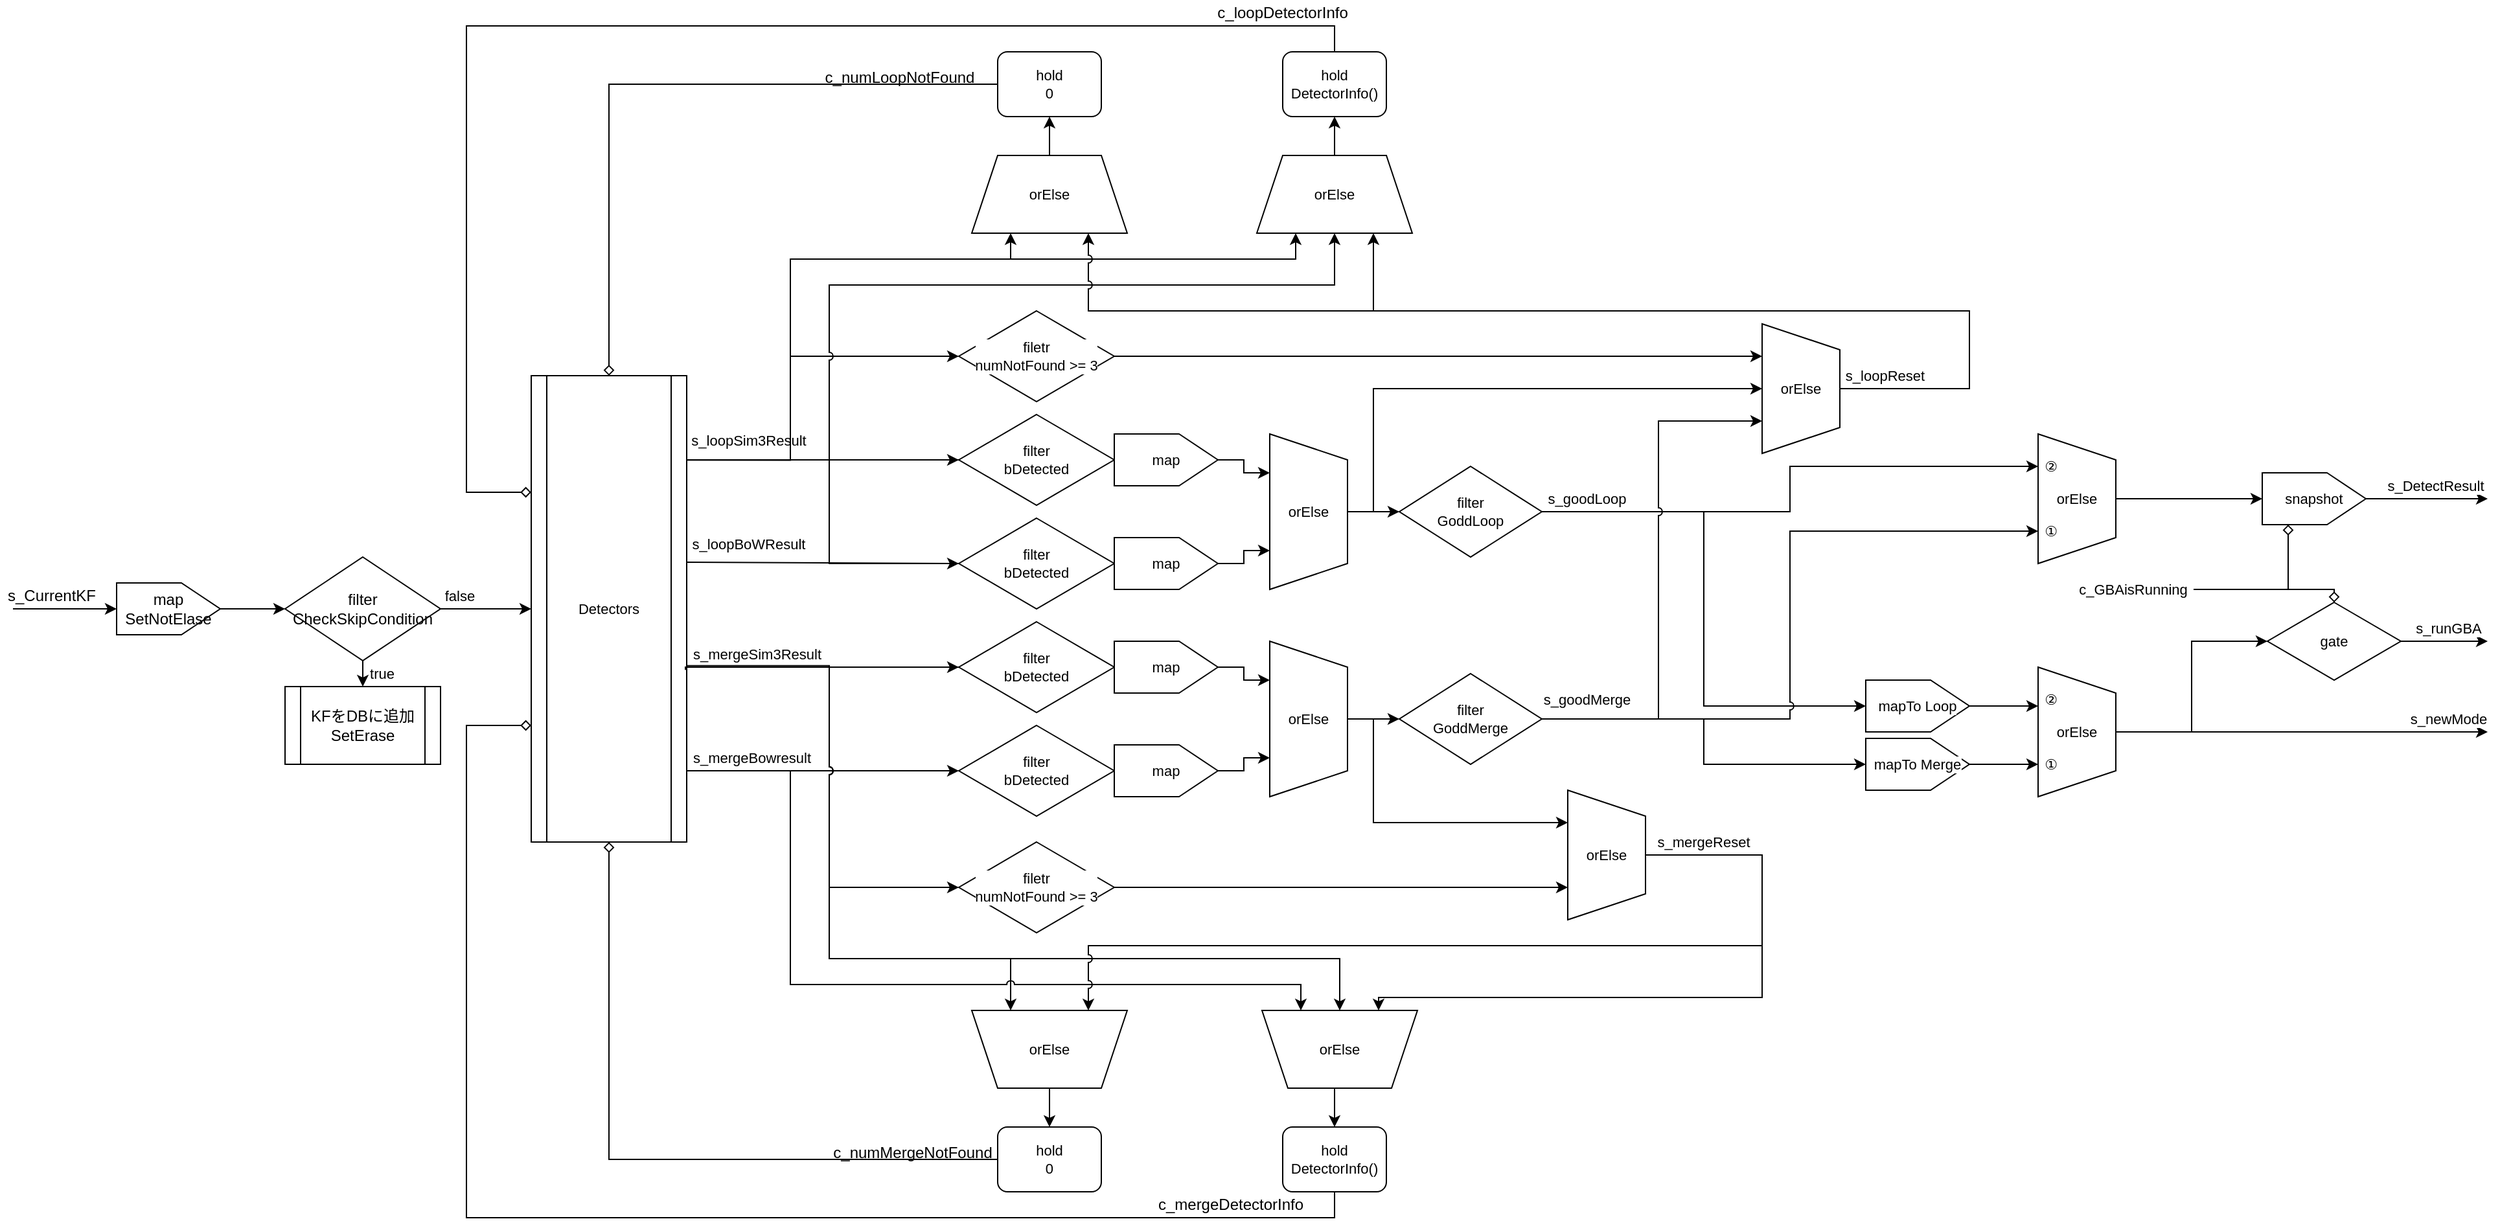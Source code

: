 <mxfile version="25.0.3" pages="2">
  <diagram name="全体のネットワーク" id="1-IGi7M5rVzxhOlYdT8d">
    <mxGraphModel dx="1961" dy="1873" grid="1" gridSize="10" guides="1" tooltips="1" connect="1" arrows="1" fold="1" page="1" pageScale="1" pageWidth="827" pageHeight="1169" math="0" shadow="0">
      <root>
        <mxCell id="0" />
        <mxCell id="1" parent="0" />
        <mxCell id="otjd4q_MsGb5rQ5jIEgQ-1" value="s_CurrentKF" style="text;html=1;align=center;verticalAlign=middle;whiteSpace=wrap;rounded=0;" parent="1" vertex="1">
          <mxGeometry x="-560" y="400" width="80" height="20" as="geometry" />
        </mxCell>
        <mxCell id="jOcuIUpdUd1TaXLq8vQ0-2" style="edgeStyle=orthogonalEdgeStyle;rounded=0;orthogonalLoop=1;jettySize=auto;html=1;exitX=0.5;exitY=1;exitDx=0;exitDy=0;entryX=0.5;entryY=0;entryDx=0;entryDy=0;jumpStyle=arc;" parent="1" source="otjd4q_MsGb5rQ5jIEgQ-2" target="jOcuIUpdUd1TaXLq8vQ0-1" edge="1">
          <mxGeometry relative="1" as="geometry" />
        </mxCell>
        <mxCell id="jOcuIUpdUd1TaXLq8vQ0-7" style="edgeStyle=orthogonalEdgeStyle;shape=connector;rounded=0;jumpStyle=arc;orthogonalLoop=1;jettySize=auto;html=1;exitX=1;exitY=0.5;exitDx=0;exitDy=0;entryX=0;entryY=0.5;entryDx=0;entryDy=0;strokeColor=default;align=center;verticalAlign=middle;fontFamily=Helvetica;fontSize=11;fontColor=default;labelBackgroundColor=default;endArrow=classic;" parent="1" source="otjd4q_MsGb5rQ5jIEgQ-2" target="jOcuIUpdUd1TaXLq8vQ0-13" edge="1">
          <mxGeometry relative="1" as="geometry">
            <mxPoint x="-60" y="420" as="targetPoint" />
          </mxGeometry>
        </mxCell>
        <mxCell id="otjd4q_MsGb5rQ5jIEgQ-2" value="filter&lt;div&gt;CheckSkipCondition&lt;/div&gt;" style="rhombus;whiteSpace=wrap;html=1;" parent="1" vertex="1">
          <mxGeometry x="-340" y="380" width="120" height="80" as="geometry" />
        </mxCell>
        <mxCell id="otjd4q_MsGb5rQ5jIEgQ-3" value="" style="endArrow=classic;html=1;rounded=0;" parent="1" edge="1">
          <mxGeometry width="50" height="50" relative="1" as="geometry">
            <mxPoint x="-480" y="440" as="sourcePoint" />
            <mxPoint x="-480" y="440" as="targetPoint" />
          </mxGeometry>
        </mxCell>
        <mxCell id="otjd4q_MsGb5rQ5jIEgQ-34" style="edgeStyle=orthogonalEdgeStyle;rounded=0;orthogonalLoop=1;jettySize=auto;html=1;jumpStyle=arc;" parent="1" source="otjd4q_MsGb5rQ5jIEgQ-33" target="otjd4q_MsGb5rQ5jIEgQ-2" edge="1">
          <mxGeometry relative="1" as="geometry" />
        </mxCell>
        <mxCell id="otjd4q_MsGb5rQ5jIEgQ-33" value="map&lt;div&gt;SetNotElase&lt;/div&gt;" style="shape=offPageConnector;whiteSpace=wrap;html=1;direction=north;" parent="1" vertex="1">
          <mxGeometry x="-470" y="400" width="80" height="40" as="geometry" />
        </mxCell>
        <mxCell id="otjd4q_MsGb5rQ5jIEgQ-35" value="" style="endArrow=classic;html=1;rounded=0;entryX=0.5;entryY=0;entryDx=0;entryDy=0;" parent="1" target="otjd4q_MsGb5rQ5jIEgQ-33" edge="1">
          <mxGeometry width="50" height="50" relative="1" as="geometry">
            <mxPoint x="-550" y="420" as="sourcePoint" />
            <mxPoint x="160" y="520" as="targetPoint" />
          </mxGeometry>
        </mxCell>
        <mxCell id="jOcuIUpdUd1TaXLq8vQ0-1" value="KFをDBに追加&lt;div&gt;SetErase&lt;/div&gt;" style="shape=process;whiteSpace=wrap;html=1;backgroundOutline=1;" parent="1" vertex="1">
          <mxGeometry x="-340" y="480" width="120" height="60" as="geometry" />
        </mxCell>
        <mxCell id="jOcuIUpdUd1TaXLq8vQ0-3" value="false" style="text;html=1;align=center;verticalAlign=middle;whiteSpace=wrap;rounded=0;fontFamily=Helvetica;fontSize=11;fontColor=default;labelBackgroundColor=default;" parent="1" vertex="1">
          <mxGeometry x="-220" y="400" width="30" height="20" as="geometry" />
        </mxCell>
        <mxCell id="jOcuIUpdUd1TaXLq8vQ0-4" value="true" style="text;html=1;align=center;verticalAlign=middle;whiteSpace=wrap;rounded=0;fontFamily=Helvetica;fontSize=11;fontColor=default;labelBackgroundColor=default;" parent="1" vertex="1">
          <mxGeometry x="-280" y="460" width="30" height="20" as="geometry" />
        </mxCell>
        <mxCell id="fBkH5EgTwrjanHVilxN5-11" style="edgeStyle=orthogonalEdgeStyle;shape=connector;rounded=0;jumpStyle=arc;orthogonalLoop=1;jettySize=auto;html=1;exitX=1;exitY=0.181;exitDx=0;exitDy=0;strokeColor=default;align=center;verticalAlign=middle;fontFamily=Helvetica;fontSize=11;fontColor=default;labelBackgroundColor=default;endArrow=classic;endFill=1;exitPerimeter=0;entryX=0;entryY=0.5;entryDx=0;entryDy=0;" parent="1" source="jOcuIUpdUd1TaXLq8vQ0-13" target="fBkH5EgTwrjanHVilxN5-15" edge="1">
          <mxGeometry relative="1" as="geometry">
            <mxPoint x="40" y="160" as="targetPoint" />
            <Array as="points">
              <mxPoint x="50" y="305" />
              <mxPoint x="50" y="225" />
            </Array>
          </mxGeometry>
        </mxCell>
        <mxCell id="jOcuIUpdUd1TaXLq8vQ0-13" value="Detectors" style="shape=process;whiteSpace=wrap;html=1;backgroundOutline=1;fontFamily=Helvetica;fontSize=11;fontColor=default;labelBackgroundColor=default;" parent="1" vertex="1">
          <mxGeometry x="-150" y="240" width="120" height="360" as="geometry" />
        </mxCell>
        <mxCell id="jOcuIUpdUd1TaXLq8vQ0-23" value="s_loopSim3Result" style="text;html=1;align=center;verticalAlign=middle;whiteSpace=wrap;rounded=0;fontFamily=Helvetica;fontSize=11;fontColor=default;labelBackgroundColor=default;" parent="1" vertex="1">
          <mxGeometry x="-27.5" y="280" width="90" height="20" as="geometry" />
        </mxCell>
        <mxCell id="jOcuIUpdUd1TaXLq8vQ0-24" value="s_loopBoWResult" style="text;html=1;align=center;verticalAlign=middle;whiteSpace=wrap;rounded=0;fontFamily=Helvetica;fontSize=11;fontColor=default;labelBackgroundColor=default;" parent="1" vertex="1">
          <mxGeometry x="-27.5" y="360" width="90" height="20" as="geometry" />
        </mxCell>
        <mxCell id="jOcuIUpdUd1TaXLq8vQ0-25" value="s_mergeBowresult" style="text;html=1;align=center;verticalAlign=middle;whiteSpace=wrap;rounded=0;fontFamily=Helvetica;fontSize=11;fontColor=default;labelBackgroundColor=default;" parent="1" vertex="1">
          <mxGeometry x="-27.5" y="525" width="95" height="20" as="geometry" />
        </mxCell>
        <mxCell id="jOcuIUpdUd1TaXLq8vQ0-26" value="s_mergeSim3Result" style="text;html=1;align=center;verticalAlign=middle;whiteSpace=wrap;rounded=0;fontFamily=Helvetica;fontSize=11;fontColor=default;labelBackgroundColor=default;" parent="1" vertex="1">
          <mxGeometry x="-27.5" y="445" width="102.5" height="20" as="geometry" />
        </mxCell>
        <mxCell id="jOcuIUpdUd1TaXLq8vQ0-27" value="" style="endArrow=classic;html=1;rounded=0;strokeColor=default;align=center;verticalAlign=middle;fontFamily=Helvetica;fontSize=11;fontColor=default;labelBackgroundColor=default;edgeStyle=orthogonalEdgeStyle;jumpStyle=arc;exitX=1;exitY=0.203;exitDx=0;exitDy=0;exitPerimeter=0;entryX=0;entryY=0.5;entryDx=0;entryDy=0;" parent="1" source="jOcuIUpdUd1TaXLq8vQ0-13" target="jwtWvs9LbV1GjCzSH4Sg-1" edge="1">
          <mxGeometry width="50" height="50" relative="1" as="geometry">
            <mxPoint x="-30" y="360" as="sourcePoint" />
            <mxPoint x="100" y="313" as="targetPoint" />
            <Array as="points">
              <mxPoint x="-30" y="305" />
            </Array>
          </mxGeometry>
        </mxCell>
        <mxCell id="jOcuIUpdUd1TaXLq8vQ0-29" value="" style="endArrow=classic;html=1;rounded=0;strokeColor=default;align=center;verticalAlign=middle;fontFamily=Helvetica;fontSize=11;fontColor=default;labelBackgroundColor=default;edgeStyle=orthogonalEdgeStyle;jumpStyle=arc;exitX=1;exitY=0.4;exitDx=0;exitDy=0;exitPerimeter=0;entryX=0;entryY=0.5;entryDx=0;entryDy=0;" parent="1" source="jOcuIUpdUd1TaXLq8vQ0-13" target="jwtWvs9LbV1GjCzSH4Sg-4" edge="1">
          <mxGeometry width="50" height="50" relative="1" as="geometry">
            <mxPoint x="-20" y="430" as="sourcePoint" />
            <mxPoint x="130" y="360" as="targetPoint" />
            <Array as="points">
              <mxPoint x="120" y="384" />
              <mxPoint x="120" y="385" />
            </Array>
          </mxGeometry>
        </mxCell>
        <mxCell id="jOcuIUpdUd1TaXLq8vQ0-30" value="" style="endArrow=classic;html=1;rounded=0;strokeColor=default;align=center;verticalAlign=middle;fontFamily=Helvetica;fontSize=11;fontColor=default;labelBackgroundColor=default;edgeStyle=orthogonalEdgeStyle;jumpStyle=arc;entryX=0;entryY=0.5;entryDx=0;entryDy=0;exitX=0.992;exitY=0.631;exitDx=0;exitDy=0;exitPerimeter=0;" parent="1" source="jOcuIUpdUd1TaXLq8vQ0-13" target="jwtWvs9LbV1GjCzSH4Sg-15" edge="1">
          <mxGeometry width="50" height="50" relative="1" as="geometry">
            <mxPoint x="-30" y="465" as="sourcePoint" />
            <mxPoint x="100" y="456" as="targetPoint" />
            <Array as="points">
              <mxPoint x="-31" y="465" />
            </Array>
          </mxGeometry>
        </mxCell>
        <mxCell id="jOcuIUpdUd1TaXLq8vQ0-31" value="" style="endArrow=classic;html=1;rounded=0;strokeColor=default;align=center;verticalAlign=middle;fontFamily=Helvetica;fontSize=11;fontColor=default;labelBackgroundColor=default;edgeStyle=orthogonalEdgeStyle;jumpStyle=arc;exitX=1;exitY=0.8;exitDx=0;exitDy=0;exitPerimeter=0;entryX=0;entryY=0.5;entryDx=0;entryDy=0;" parent="1" source="jOcuIUpdUd1TaXLq8vQ0-13" target="jwtWvs9LbV1GjCzSH4Sg-18" edge="1">
          <mxGeometry width="50" height="50" relative="1" as="geometry">
            <mxPoint x="-50" y="479.5" as="sourcePoint" />
            <mxPoint x="100" y="528" as="targetPoint" />
            <Array as="points">
              <mxPoint x="-30" y="545" />
            </Array>
          </mxGeometry>
        </mxCell>
        <mxCell id="yKHBwBAMihrBw6HAEIQY-8" style="edgeStyle=orthogonalEdgeStyle;shape=connector;rounded=0;jumpStyle=arc;orthogonalLoop=1;jettySize=auto;html=1;entryX=0.25;entryY=1;entryDx=0;entryDy=0;strokeColor=default;align=center;verticalAlign=middle;fontFamily=Helvetica;fontSize=11;fontColor=default;labelBackgroundColor=default;endArrow=classic;" parent="1" source="jwtWvs9LbV1GjCzSH4Sg-1" target="yKHBwBAMihrBw6HAEIQY-7" edge="1">
          <mxGeometry relative="1" as="geometry">
            <Array as="points">
              <mxPoint x="50" y="305" />
              <mxPoint x="50" y="150" />
              <mxPoint x="220" y="150" />
            </Array>
          </mxGeometry>
        </mxCell>
        <mxCell id="yKHBwBAMihrBw6HAEIQY-9" style="edgeStyle=orthogonalEdgeStyle;shape=connector;rounded=0;jumpStyle=arc;orthogonalLoop=1;jettySize=auto;html=1;entryX=0.25;entryY=1;entryDx=0;entryDy=0;strokeColor=default;align=center;verticalAlign=middle;fontFamily=Helvetica;fontSize=11;fontColor=default;labelBackgroundColor=default;endArrow=classic;" parent="1" source="jwtWvs9LbV1GjCzSH4Sg-1" target="fBkH5EgTwrjanHVilxN5-33" edge="1">
          <mxGeometry relative="1" as="geometry">
            <Array as="points">
              <mxPoint x="50" y="305" />
              <mxPoint x="50" y="150" />
              <mxPoint x="440" y="150" />
            </Array>
          </mxGeometry>
        </mxCell>
        <mxCell id="jwtWvs9LbV1GjCzSH4Sg-1" value="filter&lt;div&gt;bDetected&lt;/div&gt;" style="rhombus;whiteSpace=wrap;html=1;fontFamily=Helvetica;fontSize=11;fontColor=default;labelBackgroundColor=default;" parent="1" vertex="1">
          <mxGeometry x="180" y="270" width="120" height="70" as="geometry" />
        </mxCell>
        <mxCell id="jwtWvs9LbV1GjCzSH4Sg-8" style="edgeStyle=orthogonalEdgeStyle;shape=connector;rounded=0;jumpStyle=arc;orthogonalLoop=1;jettySize=auto;html=1;exitX=0.5;exitY=1;exitDx=0;exitDy=0;entryX=0.25;entryY=1;entryDx=0;entryDy=0;strokeColor=default;align=center;verticalAlign=middle;fontFamily=Helvetica;fontSize=11;fontColor=default;labelBackgroundColor=default;endArrow=classic;endFill=1;" parent="1" source="jwtWvs9LbV1GjCzSH4Sg-3" target="jwtWvs9LbV1GjCzSH4Sg-6" edge="1">
          <mxGeometry relative="1" as="geometry" />
        </mxCell>
        <mxCell id="jwtWvs9LbV1GjCzSH4Sg-3" value="map" style="shape=offPageConnector;whiteSpace=wrap;html=1;fontFamily=Helvetica;fontSize=11;fontColor=default;labelBackgroundColor=default;direction=north;" parent="1" vertex="1">
          <mxGeometry x="300" y="285" width="80" height="40" as="geometry" />
        </mxCell>
        <mxCell id="yKHBwBAMihrBw6HAEIQY-10" style="edgeStyle=orthogonalEdgeStyle;shape=connector;rounded=0;jumpStyle=arc;orthogonalLoop=1;jettySize=auto;html=1;entryX=0.5;entryY=1;entryDx=0;entryDy=0;strokeColor=default;align=center;verticalAlign=middle;fontFamily=Helvetica;fontSize=11;fontColor=default;labelBackgroundColor=default;endArrow=classic;" parent="1" source="jwtWvs9LbV1GjCzSH4Sg-4" target="fBkH5EgTwrjanHVilxN5-33" edge="1">
          <mxGeometry relative="1" as="geometry">
            <Array as="points">
              <mxPoint x="80" y="385" />
              <mxPoint x="80" y="170" />
              <mxPoint x="470" y="170" />
            </Array>
          </mxGeometry>
        </mxCell>
        <mxCell id="jwtWvs9LbV1GjCzSH4Sg-4" value="filter&lt;div&gt;bDetected&lt;/div&gt;" style="rhombus;whiteSpace=wrap;html=1;fontFamily=Helvetica;fontSize=11;fontColor=default;labelBackgroundColor=default;" parent="1" vertex="1">
          <mxGeometry x="180" y="350" width="120" height="70" as="geometry" />
        </mxCell>
        <mxCell id="jwtWvs9LbV1GjCzSH4Sg-9" style="edgeStyle=orthogonalEdgeStyle;shape=connector;rounded=0;jumpStyle=arc;orthogonalLoop=1;jettySize=auto;html=1;exitX=0.5;exitY=1;exitDx=0;exitDy=0;entryX=0.75;entryY=1;entryDx=0;entryDy=0;strokeColor=default;align=center;verticalAlign=middle;fontFamily=Helvetica;fontSize=11;fontColor=default;labelBackgroundColor=default;endArrow=classic;endFill=1;" parent="1" source="jwtWvs9LbV1GjCzSH4Sg-5" target="jwtWvs9LbV1GjCzSH4Sg-6" edge="1">
          <mxGeometry relative="1" as="geometry" />
        </mxCell>
        <mxCell id="jwtWvs9LbV1GjCzSH4Sg-5" value="map" style="shape=offPageConnector;whiteSpace=wrap;html=1;fontFamily=Helvetica;fontSize=11;fontColor=default;labelBackgroundColor=default;direction=north;" parent="1" vertex="1">
          <mxGeometry x="300" y="365" width="80" height="40" as="geometry" />
        </mxCell>
        <mxCell id="jwtWvs9LbV1GjCzSH4Sg-12" style="edgeStyle=orthogonalEdgeStyle;shape=connector;rounded=0;jumpStyle=arc;orthogonalLoop=1;jettySize=auto;html=1;exitX=0.5;exitY=0;exitDx=0;exitDy=0;entryX=0;entryY=0.5;entryDx=0;entryDy=0;strokeColor=default;align=center;verticalAlign=middle;fontFamily=Helvetica;fontSize=11;fontColor=default;labelBackgroundColor=default;endArrow=classic;endFill=1;" parent="1" source="jwtWvs9LbV1GjCzSH4Sg-6" target="jwtWvs9LbV1GjCzSH4Sg-10" edge="1">
          <mxGeometry relative="1" as="geometry" />
        </mxCell>
        <mxCell id="jwtWvs9LbV1GjCzSH4Sg-6" value="orElse" style="shape=trapezoid;perimeter=trapezoidPerimeter;whiteSpace=wrap;html=1;fixedSize=1;fontFamily=Helvetica;fontSize=11;fontColor=default;labelBackgroundColor=default;direction=south;" parent="1" vertex="1">
          <mxGeometry x="420" y="285" width="60" height="120" as="geometry" />
        </mxCell>
        <mxCell id="jwtWvs9LbV1GjCzSH4Sg-48" style="edgeStyle=orthogonalEdgeStyle;shape=connector;rounded=0;jumpStyle=arc;orthogonalLoop=1;jettySize=auto;html=1;entryX=0;entryY=0.5;entryDx=0;entryDy=0;strokeColor=default;align=center;verticalAlign=middle;fontFamily=Helvetica;fontSize=11;fontColor=default;labelBackgroundColor=default;endArrow=classic;endFill=1;" parent="1" source="jwtWvs9LbV1GjCzSH4Sg-10" target="jwtWvs9LbV1GjCzSH4Sg-44" edge="1">
          <mxGeometry relative="1" as="geometry" />
        </mxCell>
        <mxCell id="jwtWvs9LbV1GjCzSH4Sg-49" style="edgeStyle=orthogonalEdgeStyle;shape=connector;rounded=0;jumpStyle=arc;orthogonalLoop=1;jettySize=auto;html=1;strokeColor=default;align=center;verticalAlign=middle;fontFamily=Helvetica;fontSize=11;fontColor=default;labelBackgroundColor=default;endArrow=classic;endFill=1;entryX=0.5;entryY=0;entryDx=0;entryDy=0;" parent="1" source="jwtWvs9LbV1GjCzSH4Sg-10" target="jwtWvs9LbV1GjCzSH4Sg-29" edge="1">
          <mxGeometry relative="1" as="geometry">
            <mxPoint x="910" y="610" as="targetPoint" />
          </mxGeometry>
        </mxCell>
        <mxCell id="fBkH5EgTwrjanHVilxN5-9" style="edgeStyle=orthogonalEdgeStyle;shape=connector;rounded=0;jumpStyle=arc;orthogonalLoop=1;jettySize=auto;html=1;strokeColor=default;align=center;verticalAlign=middle;fontFamily=Helvetica;fontSize=11;fontColor=default;labelBackgroundColor=default;endArrow=classic;endFill=1;entryX=0.5;entryY=1;entryDx=0;entryDy=0;exitX=0.5;exitY=0;exitDx=0;exitDy=0;" parent="1" source="jwtWvs9LbV1GjCzSH4Sg-6" target="fBkH5EgTwrjanHVilxN5-18" edge="1">
          <mxGeometry relative="1" as="geometry">
            <mxPoint x="665" y="230" as="targetPoint" />
            <Array as="points">
              <mxPoint x="500" y="345" />
              <mxPoint x="500" y="250" />
            </Array>
          </mxGeometry>
        </mxCell>
        <mxCell id="yKHBwBAMihrBw6HAEIQY-1" style="edgeStyle=orthogonalEdgeStyle;rounded=0;orthogonalLoop=1;jettySize=auto;html=1;exitX=0;exitY=1;exitDx=0;exitDy=0;entryX=0.5;entryY=1;entryDx=0;entryDy=0;jumpStyle=arc;" parent="1" source="jOcuIUpdUd1TaXLq8vQ0-26" target="fBkH5EgTwrjanHVilxN5-31" edge="1">
          <mxGeometry relative="1" as="geometry">
            <Array as="points">
              <mxPoint x="80" y="465" />
              <mxPoint x="80" y="690" />
              <mxPoint x="474" y="690" />
            </Array>
          </mxGeometry>
        </mxCell>
        <mxCell id="yKHBwBAMihrBw6HAEIQY-5" style="edgeStyle=orthogonalEdgeStyle;shape=connector;rounded=0;jumpStyle=arc;orthogonalLoop=1;jettySize=auto;html=1;entryX=0.75;entryY=1;entryDx=0;entryDy=0;strokeColor=default;align=center;verticalAlign=middle;fontFamily=Helvetica;fontSize=11;fontColor=default;labelBackgroundColor=default;endArrow=classic;" parent="1" source="jwtWvs9LbV1GjCzSH4Sg-15" target="yKHBwBAMihrBw6HAEIQY-3" edge="1">
          <mxGeometry relative="1" as="geometry">
            <Array as="points">
              <mxPoint x="80" y="465" />
              <mxPoint x="80" y="690" />
              <mxPoint x="220" y="690" />
            </Array>
          </mxGeometry>
        </mxCell>
        <mxCell id="jwtWvs9LbV1GjCzSH4Sg-15" value="filter&lt;div&gt;bDetected&lt;/div&gt;" style="rhombus;whiteSpace=wrap;html=1;fontFamily=Helvetica;fontSize=11;fontColor=default;labelBackgroundColor=default;" parent="1" vertex="1">
          <mxGeometry x="180" y="430" width="120" height="70" as="geometry" />
        </mxCell>
        <mxCell id="jwtWvs9LbV1GjCzSH4Sg-16" style="edgeStyle=orthogonalEdgeStyle;shape=connector;rounded=0;jumpStyle=arc;orthogonalLoop=1;jettySize=auto;html=1;exitX=0.5;exitY=1;exitDx=0;exitDy=0;entryX=0.25;entryY=1;entryDx=0;entryDy=0;strokeColor=default;align=center;verticalAlign=middle;fontFamily=Helvetica;fontSize=11;fontColor=default;labelBackgroundColor=default;endArrow=classic;endFill=1;" parent="1" source="jwtWvs9LbV1GjCzSH4Sg-17" target="jwtWvs9LbV1GjCzSH4Sg-22" edge="1">
          <mxGeometry relative="1" as="geometry" />
        </mxCell>
        <mxCell id="jwtWvs9LbV1GjCzSH4Sg-17" value="map" style="shape=offPageConnector;whiteSpace=wrap;html=1;fontFamily=Helvetica;fontSize=11;fontColor=default;labelBackgroundColor=default;direction=north;" parent="1" vertex="1">
          <mxGeometry x="300" y="445" width="80" height="40" as="geometry" />
        </mxCell>
        <mxCell id="yKHBwBAMihrBw6HAEIQY-2" style="edgeStyle=orthogonalEdgeStyle;shape=connector;rounded=0;jumpStyle=arc;orthogonalLoop=1;jettySize=auto;html=1;exitX=0;exitY=1;exitDx=0;exitDy=0;entryX=0.75;entryY=1;entryDx=0;entryDy=0;strokeColor=default;align=center;verticalAlign=middle;fontFamily=Helvetica;fontSize=11;fontColor=default;labelBackgroundColor=default;endArrow=classic;" parent="1" source="jOcuIUpdUd1TaXLq8vQ0-25" target="fBkH5EgTwrjanHVilxN5-31" edge="1">
          <mxGeometry relative="1" as="geometry">
            <Array as="points">
              <mxPoint x="50" y="545" />
              <mxPoint x="50" y="710" />
              <mxPoint x="444" y="710" />
            </Array>
          </mxGeometry>
        </mxCell>
        <mxCell id="jwtWvs9LbV1GjCzSH4Sg-18" value="filter&lt;div&gt;bDetected&lt;/div&gt;" style="rhombus;whiteSpace=wrap;html=1;fontFamily=Helvetica;fontSize=11;fontColor=default;labelBackgroundColor=default;" parent="1" vertex="1">
          <mxGeometry x="180" y="510" width="120" height="70" as="geometry" />
        </mxCell>
        <mxCell id="jwtWvs9LbV1GjCzSH4Sg-19" style="edgeStyle=orthogonalEdgeStyle;shape=connector;rounded=0;jumpStyle=arc;orthogonalLoop=1;jettySize=auto;html=1;exitX=0.5;exitY=1;exitDx=0;exitDy=0;entryX=0.75;entryY=1;entryDx=0;entryDy=0;strokeColor=default;align=center;verticalAlign=middle;fontFamily=Helvetica;fontSize=11;fontColor=default;labelBackgroundColor=default;endArrow=classic;endFill=1;" parent="1" source="jwtWvs9LbV1GjCzSH4Sg-20" target="jwtWvs9LbV1GjCzSH4Sg-22" edge="1">
          <mxGeometry relative="1" as="geometry" />
        </mxCell>
        <mxCell id="jwtWvs9LbV1GjCzSH4Sg-20" value="map" style="shape=offPageConnector;whiteSpace=wrap;html=1;fontFamily=Helvetica;fontSize=11;fontColor=default;labelBackgroundColor=default;direction=north;" parent="1" vertex="1">
          <mxGeometry x="300" y="525" width="80" height="40" as="geometry" />
        </mxCell>
        <mxCell id="jwtWvs9LbV1GjCzSH4Sg-21" style="edgeStyle=orthogonalEdgeStyle;shape=connector;rounded=0;jumpStyle=arc;orthogonalLoop=1;jettySize=auto;html=1;exitX=0.5;exitY=0;exitDx=0;exitDy=0;entryX=0;entryY=0.5;entryDx=0;entryDy=0;strokeColor=default;align=center;verticalAlign=middle;fontFamily=Helvetica;fontSize=11;fontColor=default;labelBackgroundColor=default;endArrow=classic;endFill=1;" parent="1" source="jwtWvs9LbV1GjCzSH4Sg-22" target="jwtWvs9LbV1GjCzSH4Sg-23" edge="1">
          <mxGeometry relative="1" as="geometry" />
        </mxCell>
        <mxCell id="jwtWvs9LbV1GjCzSH4Sg-22" value="orElse" style="shape=trapezoid;perimeter=trapezoidPerimeter;whiteSpace=wrap;html=1;fixedSize=1;fontFamily=Helvetica;fontSize=11;fontColor=default;labelBackgroundColor=default;direction=south;" parent="1" vertex="1">
          <mxGeometry x="420" y="445" width="60" height="120" as="geometry" />
        </mxCell>
        <mxCell id="jwtWvs9LbV1GjCzSH4Sg-47" style="edgeStyle=orthogonalEdgeStyle;shape=connector;rounded=0;jumpStyle=arc;orthogonalLoop=1;jettySize=auto;html=1;exitX=1;exitY=0.5;exitDx=0;exitDy=0;entryX=0.75;entryY=1;entryDx=0;entryDy=0;strokeColor=default;align=center;verticalAlign=middle;fontFamily=Helvetica;fontSize=11;fontColor=default;labelBackgroundColor=default;endArrow=classic;endFill=1;" parent="1" source="jwtWvs9LbV1GjCzSH4Sg-23" target="jwtWvs9LbV1GjCzSH4Sg-42" edge="1">
          <mxGeometry relative="1" as="geometry" />
        </mxCell>
        <mxCell id="jwtWvs9LbV1GjCzSH4Sg-50" style="edgeStyle=orthogonalEdgeStyle;shape=connector;rounded=0;jumpStyle=arc;orthogonalLoop=1;jettySize=auto;html=1;entryX=0.5;entryY=0;entryDx=0;entryDy=0;strokeColor=default;align=center;verticalAlign=middle;fontFamily=Helvetica;fontSize=11;fontColor=default;labelBackgroundColor=default;endArrow=classic;endFill=1;" parent="1" source="jwtWvs9LbV1GjCzSH4Sg-23" target="jwtWvs9LbV1GjCzSH4Sg-30" edge="1">
          <mxGeometry relative="1" as="geometry" />
        </mxCell>
        <mxCell id="fBkH5EgTwrjanHVilxN5-8" style="edgeStyle=orthogonalEdgeStyle;shape=connector;rounded=0;jumpStyle=arc;orthogonalLoop=1;jettySize=auto;html=1;exitX=0.5;exitY=0;exitDx=0;exitDy=0;strokeColor=default;align=center;verticalAlign=middle;fontFamily=Helvetica;fontSize=11;fontColor=default;labelBackgroundColor=default;endArrow=classic;endFill=1;entryX=0.25;entryY=1;entryDx=0;entryDy=0;" parent="1" source="jwtWvs9LbV1GjCzSH4Sg-22" target="fBkH5EgTwrjanHVilxN5-17" edge="1">
          <mxGeometry relative="1" as="geometry">
            <mxPoint x="575" y="230" as="targetPoint" />
            <Array as="points">
              <mxPoint x="500" y="505" />
              <mxPoint x="500" y="585" />
            </Array>
          </mxGeometry>
        </mxCell>
        <mxCell id="fBkH5EgTwrjanHVilxN5-29" style="edgeStyle=orthogonalEdgeStyle;shape=connector;rounded=0;jumpStyle=arc;orthogonalLoop=1;jettySize=auto;html=1;entryX=0.75;entryY=1;entryDx=0;entryDy=0;strokeColor=default;align=center;verticalAlign=middle;fontFamily=Helvetica;fontSize=11;fontColor=default;labelBackgroundColor=default;endArrow=classic;endFill=1;" parent="1" source="jwtWvs9LbV1GjCzSH4Sg-23" target="fBkH5EgTwrjanHVilxN5-18" edge="1">
          <mxGeometry relative="1" as="geometry">
            <Array as="points">
              <mxPoint x="720" y="505" />
              <mxPoint x="720" y="275" />
            </Array>
          </mxGeometry>
        </mxCell>
        <mxCell id="jwtWvs9LbV1GjCzSH4Sg-23" value="filter&lt;div&gt;GoddMerge&lt;/div&gt;" style="rhombus;whiteSpace=wrap;html=1;fontFamily=Helvetica;fontSize=11;fontColor=default;labelBackgroundColor=default;" parent="1" vertex="1">
          <mxGeometry x="520" y="470" width="110" height="70" as="geometry" />
        </mxCell>
        <mxCell id="jwtWvs9LbV1GjCzSH4Sg-33" style="edgeStyle=orthogonalEdgeStyle;shape=connector;rounded=0;jumpStyle=arc;orthogonalLoop=1;jettySize=auto;html=1;exitX=0.5;exitY=0;exitDx=0;exitDy=0;strokeColor=default;align=center;verticalAlign=middle;fontFamily=Helvetica;fontSize=11;fontColor=default;labelBackgroundColor=default;endArrow=classic;endFill=1;" parent="1" source="jwtWvs9LbV1GjCzSH4Sg-24" edge="1">
          <mxGeometry relative="1" as="geometry">
            <mxPoint x="1360" y="515" as="targetPoint" />
          </mxGeometry>
        </mxCell>
        <mxCell id="jwtWvs9LbV1GjCzSH4Sg-36" style="edgeStyle=orthogonalEdgeStyle;shape=connector;rounded=0;jumpStyle=arc;orthogonalLoop=1;jettySize=auto;html=1;exitX=0.5;exitY=0;exitDx=0;exitDy=0;entryX=0;entryY=0.5;entryDx=0;entryDy=0;strokeColor=default;align=center;verticalAlign=middle;fontFamily=Helvetica;fontSize=11;fontColor=default;labelBackgroundColor=default;endArrow=classic;endFill=1;" parent="1" source="jwtWvs9LbV1GjCzSH4Sg-24" target="jwtWvs9LbV1GjCzSH4Sg-35" edge="1">
          <mxGeometry relative="1" as="geometry" />
        </mxCell>
        <mxCell id="jwtWvs9LbV1GjCzSH4Sg-24" value="orElse" style="shape=trapezoid;perimeter=trapezoidPerimeter;whiteSpace=wrap;html=1;fixedSize=1;fontFamily=Helvetica;fontSize=11;fontColor=default;labelBackgroundColor=default;direction=south;" parent="1" vertex="1">
          <mxGeometry x="1013" y="465" width="60" height="100" as="geometry" />
        </mxCell>
        <mxCell id="jwtWvs9LbV1GjCzSH4Sg-27" value="①" style="text;html=1;align=center;verticalAlign=middle;whiteSpace=wrap;rounded=0;fontFamily=Helvetica;fontSize=11;fontColor=default;labelBackgroundColor=default;" parent="1" vertex="1">
          <mxGeometry x="1013" y="530" width="20" height="20" as="geometry" />
        </mxCell>
        <mxCell id="jwtWvs9LbV1GjCzSH4Sg-28" value="②" style="text;html=1;align=center;verticalAlign=middle;whiteSpace=wrap;rounded=0;fontFamily=Helvetica;fontSize=11;fontColor=default;labelBackgroundColor=default;" parent="1" vertex="1">
          <mxGeometry x="1013" y="480" width="20" height="20" as="geometry" />
        </mxCell>
        <mxCell id="jwtWvs9LbV1GjCzSH4Sg-32" style="edgeStyle=orthogonalEdgeStyle;shape=connector;rounded=0;jumpStyle=arc;orthogonalLoop=1;jettySize=auto;html=1;entryX=0;entryY=0.75;entryDx=0;entryDy=0;strokeColor=default;align=center;verticalAlign=middle;fontFamily=Helvetica;fontSize=11;fontColor=default;labelBackgroundColor=default;endArrow=classic;endFill=1;" parent="1" source="jwtWvs9LbV1GjCzSH4Sg-29" target="jwtWvs9LbV1GjCzSH4Sg-28" edge="1">
          <mxGeometry relative="1" as="geometry" />
        </mxCell>
        <mxCell id="jwtWvs9LbV1GjCzSH4Sg-29" value="mapTo Loop" style="shape=offPageConnector;whiteSpace=wrap;html=1;fontFamily=Helvetica;fontSize=11;fontColor=default;labelBackgroundColor=default;direction=north;" parent="1" vertex="1">
          <mxGeometry x="880" y="475" width="80" height="40" as="geometry" />
        </mxCell>
        <mxCell id="jwtWvs9LbV1GjCzSH4Sg-31" style="edgeStyle=orthogonalEdgeStyle;shape=connector;rounded=0;jumpStyle=arc;orthogonalLoop=1;jettySize=auto;html=1;entryX=0;entryY=0.5;entryDx=0;entryDy=0;strokeColor=default;align=center;verticalAlign=middle;fontFamily=Helvetica;fontSize=11;fontColor=default;labelBackgroundColor=default;endArrow=classic;endFill=1;" parent="1" source="jwtWvs9LbV1GjCzSH4Sg-30" target="jwtWvs9LbV1GjCzSH4Sg-27" edge="1">
          <mxGeometry relative="1" as="geometry" />
        </mxCell>
        <mxCell id="jwtWvs9LbV1GjCzSH4Sg-30" value="mapTo Merge" style="shape=offPageConnector;whiteSpace=wrap;html=1;fontFamily=Helvetica;fontSize=11;fontColor=default;labelBackgroundColor=default;direction=north;" parent="1" vertex="1">
          <mxGeometry x="880" y="520" width="80" height="40" as="geometry" />
        </mxCell>
        <mxCell id="jwtWvs9LbV1GjCzSH4Sg-39" style="edgeStyle=orthogonalEdgeStyle;shape=connector;rounded=0;jumpStyle=arc;orthogonalLoop=1;jettySize=auto;html=1;strokeColor=default;align=center;verticalAlign=middle;fontFamily=Helvetica;fontSize=11;fontColor=default;labelBackgroundColor=default;endArrow=classic;endFill=1;" parent="1" source="jwtWvs9LbV1GjCzSH4Sg-35" edge="1">
          <mxGeometry relative="1" as="geometry">
            <mxPoint x="1360" y="445" as="targetPoint" />
          </mxGeometry>
        </mxCell>
        <mxCell id="jwtWvs9LbV1GjCzSH4Sg-35" value="gate" style="rhombus;whiteSpace=wrap;html=1;fontFamily=Helvetica;fontSize=11;fontColor=default;labelBackgroundColor=default;" parent="1" vertex="1">
          <mxGeometry x="1190" y="415" width="103" height="60" as="geometry" />
        </mxCell>
        <mxCell id="jwtWvs9LbV1GjCzSH4Sg-37" value="" style="endArrow=diamond;html=1;rounded=0;strokeColor=default;align=center;verticalAlign=middle;fontFamily=Helvetica;fontSize=11;fontColor=default;labelBackgroundColor=default;edgeStyle=orthogonalEdgeStyle;jumpStyle=arc;entryX=0.5;entryY=0;entryDx=0;entryDy=0;exitX=1;exitY=0.5;exitDx=0;exitDy=0;endFill=0;" parent="1" source="jwtWvs9LbV1GjCzSH4Sg-38" target="jwtWvs9LbV1GjCzSH4Sg-35" edge="1">
          <mxGeometry width="50" height="50" relative="1" as="geometry">
            <mxPoint x="1140" y="405" as="sourcePoint" />
            <mxPoint x="900" y="505" as="targetPoint" />
          </mxGeometry>
        </mxCell>
        <mxCell id="jwtWvs9LbV1GjCzSH4Sg-46" style="edgeStyle=orthogonalEdgeStyle;shape=connector;rounded=0;jumpStyle=arc;orthogonalLoop=1;jettySize=auto;html=1;entryX=0;entryY=0.25;entryDx=0;entryDy=0;strokeColor=default;align=center;verticalAlign=middle;fontFamily=Helvetica;fontSize=11;fontColor=default;labelBackgroundColor=default;endArrow=diamond;endFill=0;" parent="1" source="jwtWvs9LbV1GjCzSH4Sg-38" target="jwtWvs9LbV1GjCzSH4Sg-40" edge="1">
          <mxGeometry relative="1" as="geometry" />
        </mxCell>
        <mxCell id="jwtWvs9LbV1GjCzSH4Sg-38" value="c_GBAisRunning" style="text;html=1;align=center;verticalAlign=middle;whiteSpace=wrap;rounded=0;fontFamily=Helvetica;fontSize=11;fontColor=default;labelBackgroundColor=default;" parent="1" vertex="1">
          <mxGeometry x="1040" y="395" width="93" height="20" as="geometry" />
        </mxCell>
        <mxCell id="jwtWvs9LbV1GjCzSH4Sg-51" style="edgeStyle=orthogonalEdgeStyle;shape=connector;rounded=0;jumpStyle=arc;orthogonalLoop=1;jettySize=auto;html=1;exitX=0.5;exitY=1;exitDx=0;exitDy=0;strokeColor=default;align=center;verticalAlign=middle;fontFamily=Helvetica;fontSize=11;fontColor=default;labelBackgroundColor=default;endArrow=classic;endFill=1;" parent="1" source="jwtWvs9LbV1GjCzSH4Sg-40" edge="1">
          <mxGeometry relative="1" as="geometry">
            <mxPoint x="1360" y="335" as="targetPoint" />
          </mxGeometry>
        </mxCell>
        <mxCell id="jwtWvs9LbV1GjCzSH4Sg-40" value="snapshot" style="shape=offPageConnector;whiteSpace=wrap;html=1;fontFamily=Helvetica;fontSize=11;fontColor=default;labelBackgroundColor=default;direction=north;" parent="1" vertex="1">
          <mxGeometry x="1186" y="315" width="80" height="40" as="geometry" />
        </mxCell>
        <mxCell id="jwtWvs9LbV1GjCzSH4Sg-45" style="edgeStyle=orthogonalEdgeStyle;shape=connector;rounded=0;jumpStyle=arc;orthogonalLoop=1;jettySize=auto;html=1;entryX=0.5;entryY=0;entryDx=0;entryDy=0;strokeColor=default;align=center;verticalAlign=middle;fontFamily=Helvetica;fontSize=11;fontColor=default;labelBackgroundColor=default;endArrow=classic;endFill=1;" parent="1" source="jwtWvs9LbV1GjCzSH4Sg-42" target="jwtWvs9LbV1GjCzSH4Sg-40" edge="1">
          <mxGeometry relative="1" as="geometry" />
        </mxCell>
        <mxCell id="jwtWvs9LbV1GjCzSH4Sg-42" value="orElse" style="shape=trapezoid;perimeter=trapezoidPerimeter;whiteSpace=wrap;html=1;fixedSize=1;fontFamily=Helvetica;fontSize=11;fontColor=default;labelBackgroundColor=default;direction=south;" parent="1" vertex="1">
          <mxGeometry x="1013" y="285" width="60" height="100" as="geometry" />
        </mxCell>
        <mxCell id="jwtWvs9LbV1GjCzSH4Sg-43" value="①" style="text;html=1;align=center;verticalAlign=middle;whiteSpace=wrap;rounded=0;fontFamily=Helvetica;fontSize=11;fontColor=default;labelBackgroundColor=default;" parent="1" vertex="1">
          <mxGeometry x="1013" y="350" width="20" height="20" as="geometry" />
        </mxCell>
        <mxCell id="jwtWvs9LbV1GjCzSH4Sg-44" value="②" style="text;html=1;align=center;verticalAlign=middle;whiteSpace=wrap;rounded=0;fontFamily=Helvetica;fontSize=11;fontColor=default;labelBackgroundColor=default;" parent="1" vertex="1">
          <mxGeometry x="1013" y="300" width="20" height="20" as="geometry" />
        </mxCell>
        <mxCell id="jwtWvs9LbV1GjCzSH4Sg-52" value="s_goodLoop" style="text;html=1;align=center;verticalAlign=middle;whiteSpace=wrap;rounded=0;fontFamily=Helvetica;fontSize=11;fontColor=default;labelBackgroundColor=default;" parent="1" vertex="1">
          <mxGeometry x="630" y="325" width="70" height="20" as="geometry" />
        </mxCell>
        <mxCell id="jwtWvs9LbV1GjCzSH4Sg-53" value="s_goodMerge" style="text;html=1;align=center;verticalAlign=middle;whiteSpace=wrap;rounded=0;fontFamily=Helvetica;fontSize=11;fontColor=default;labelBackgroundColor=default;" parent="1" vertex="1">
          <mxGeometry x="630" y="480" width="70" height="20" as="geometry" />
        </mxCell>
        <mxCell id="fBkH5EgTwrjanHVilxN5-1" value="s_newMode" style="text;html=1;align=center;verticalAlign=middle;whiteSpace=wrap;rounded=0;fontFamily=Helvetica;fontSize=11;fontColor=default;labelBackgroundColor=default;" parent="1" vertex="1">
          <mxGeometry x="1300" y="495" width="60" height="20" as="geometry" />
        </mxCell>
        <mxCell id="fBkH5EgTwrjanHVilxN5-2" value="s_runGBA" style="text;html=1;align=center;verticalAlign=middle;whiteSpace=wrap;rounded=0;fontFamily=Helvetica;fontSize=11;fontColor=default;labelBackgroundColor=default;" parent="1" vertex="1">
          <mxGeometry x="1300" y="425" width="60" height="20" as="geometry" />
        </mxCell>
        <mxCell id="fBkH5EgTwrjanHVilxN5-3" value="s_DetectResult" style="text;html=1;align=center;verticalAlign=middle;whiteSpace=wrap;rounded=0;fontFamily=Helvetica;fontSize=11;fontColor=default;labelBackgroundColor=default;" parent="1" vertex="1">
          <mxGeometry x="1280" y="315" width="80" height="20" as="geometry" />
        </mxCell>
        <mxCell id="fBkH5EgTwrjanHVilxN5-12" value="" style="endArrow=classic;html=1;rounded=0;strokeColor=default;align=center;verticalAlign=middle;fontFamily=Helvetica;fontSize=11;fontColor=default;labelBackgroundColor=default;edgeStyle=orthogonalEdgeStyle;jumpStyle=arc;exitX=1;exitY=0.622;exitDx=0;exitDy=0;exitPerimeter=0;entryX=0;entryY=0.5;entryDx=0;entryDy=0;" parent="1" source="jOcuIUpdUd1TaXLq8vQ0-13" target="fBkH5EgTwrjanHVilxN5-14" edge="1">
          <mxGeometry width="50" height="50" relative="1" as="geometry">
            <mxPoint x="-60" y="490" as="sourcePoint" />
            <mxPoint x="120" y="200" as="targetPoint" />
            <Array as="points">
              <mxPoint x="80" y="464" />
              <mxPoint x="80" y="635" />
            </Array>
          </mxGeometry>
        </mxCell>
        <mxCell id="fBkH5EgTwrjanHVilxN5-16" style="edgeStyle=orthogonalEdgeStyle;shape=connector;rounded=0;jumpStyle=arc;orthogonalLoop=1;jettySize=auto;html=1;exitX=1;exitY=0.5;exitDx=0;exitDy=0;strokeColor=default;align=center;verticalAlign=middle;fontFamily=Helvetica;fontSize=11;fontColor=default;labelBackgroundColor=default;endArrow=classic;endFill=1;entryX=0.75;entryY=1;entryDx=0;entryDy=0;" parent="1" source="fBkH5EgTwrjanHVilxN5-14" target="fBkH5EgTwrjanHVilxN5-17" edge="1">
          <mxGeometry relative="1" as="geometry">
            <mxPoint x="470" y="225" as="targetPoint" />
          </mxGeometry>
        </mxCell>
        <mxCell id="fBkH5EgTwrjanHVilxN5-14" value="filetr&lt;div&gt;numNotFound &amp;gt;= 3&lt;/div&gt;" style="rhombus;whiteSpace=wrap;html=1;fontFamily=Helvetica;fontSize=11;fontColor=default;labelBackgroundColor=default;" parent="1" vertex="1">
          <mxGeometry x="180" y="600" width="120" height="70" as="geometry" />
        </mxCell>
        <mxCell id="fBkH5EgTwrjanHVilxN5-19" style="edgeStyle=orthogonalEdgeStyle;shape=connector;rounded=0;jumpStyle=arc;orthogonalLoop=1;jettySize=auto;html=1;exitX=1;exitY=0.5;exitDx=0;exitDy=0;entryX=0.25;entryY=1;entryDx=0;entryDy=0;strokeColor=default;align=center;verticalAlign=middle;fontFamily=Helvetica;fontSize=11;fontColor=default;labelBackgroundColor=default;endArrow=classic;endFill=1;" parent="1" source="fBkH5EgTwrjanHVilxN5-15" target="fBkH5EgTwrjanHVilxN5-18" edge="1">
          <mxGeometry relative="1" as="geometry" />
        </mxCell>
        <mxCell id="fBkH5EgTwrjanHVilxN5-15" value="filetr&lt;div&gt;numNotFound &amp;gt;= 3&lt;/div&gt;" style="rhombus;whiteSpace=wrap;html=1;fontFamily=Helvetica;fontSize=11;fontColor=default;labelBackgroundColor=default;" parent="1" vertex="1">
          <mxGeometry x="180" y="190" width="120" height="70" as="geometry" />
        </mxCell>
        <mxCell id="fBkH5EgTwrjanHVilxN5-20" style="edgeStyle=orthogonalEdgeStyle;shape=connector;rounded=0;jumpStyle=arc;orthogonalLoop=1;jettySize=auto;html=1;exitX=0.5;exitY=0;exitDx=0;exitDy=0;strokeColor=default;align=center;verticalAlign=middle;fontFamily=Helvetica;fontSize=11;fontColor=default;labelBackgroundColor=default;endArrow=classic;endFill=1;entryX=0.25;entryY=1;entryDx=0;entryDy=0;" parent="1" source="fBkH5EgTwrjanHVilxN5-17" target="fBkH5EgTwrjanHVilxN5-31" edge="1">
          <mxGeometry relative="1" as="geometry">
            <mxPoint x="880" y="710" as="targetPoint" />
            <Array as="points">
              <mxPoint x="800" y="610" />
              <mxPoint x="800" y="720" />
              <mxPoint x="504" y="720" />
            </Array>
          </mxGeometry>
        </mxCell>
        <mxCell id="yKHBwBAMihrBw6HAEIQY-6" style="edgeStyle=orthogonalEdgeStyle;shape=connector;rounded=0;jumpStyle=arc;orthogonalLoop=1;jettySize=auto;html=1;exitX=0.5;exitY=0;exitDx=0;exitDy=0;entryX=0.25;entryY=1;entryDx=0;entryDy=0;strokeColor=default;align=center;verticalAlign=middle;fontFamily=Helvetica;fontSize=11;fontColor=default;labelBackgroundColor=default;endArrow=classic;" parent="1" source="fBkH5EgTwrjanHVilxN5-17" target="yKHBwBAMihrBw6HAEIQY-3" edge="1">
          <mxGeometry relative="1" as="geometry">
            <Array as="points">
              <mxPoint x="800" y="610" />
              <mxPoint x="800" y="680" />
              <mxPoint x="280" y="680" />
            </Array>
          </mxGeometry>
        </mxCell>
        <mxCell id="fBkH5EgTwrjanHVilxN5-17" value="orElse" style="shape=trapezoid;perimeter=trapezoidPerimeter;whiteSpace=wrap;html=1;fixedSize=1;fontFamily=Helvetica;fontSize=11;fontColor=default;labelBackgroundColor=default;direction=south;" parent="1" vertex="1">
          <mxGeometry x="650" y="560" width="60" height="100" as="geometry" />
        </mxCell>
        <mxCell id="fBkH5EgTwrjanHVilxN5-21" style="edgeStyle=orthogonalEdgeStyle;shape=connector;rounded=0;jumpStyle=arc;orthogonalLoop=1;jettySize=auto;html=1;exitX=0.5;exitY=0;exitDx=0;exitDy=0;strokeColor=default;align=center;verticalAlign=middle;fontFamily=Helvetica;fontSize=11;fontColor=default;labelBackgroundColor=default;endArrow=classic;endFill=1;entryX=0.75;entryY=1;entryDx=0;entryDy=0;" parent="1" source="fBkH5EgTwrjanHVilxN5-18" target="fBkH5EgTwrjanHVilxN5-33" edge="1">
          <mxGeometry relative="1" as="geometry">
            <mxPoint x="910" y="250" as="targetPoint" />
            <Array as="points">
              <mxPoint x="960" y="250" />
              <mxPoint x="960" y="190" />
              <mxPoint x="500" y="190" />
            </Array>
          </mxGeometry>
        </mxCell>
        <mxCell id="yKHBwBAMihrBw6HAEIQY-11" style="edgeStyle=orthogonalEdgeStyle;shape=connector;rounded=0;jumpStyle=arc;orthogonalLoop=1;jettySize=auto;html=1;exitX=0.5;exitY=0;exitDx=0;exitDy=0;entryX=0.75;entryY=1;entryDx=0;entryDy=0;strokeColor=default;align=center;verticalAlign=middle;fontFamily=Helvetica;fontSize=11;fontColor=default;labelBackgroundColor=default;endArrow=classic;" parent="1" source="fBkH5EgTwrjanHVilxN5-18" target="yKHBwBAMihrBw6HAEIQY-7" edge="1">
          <mxGeometry relative="1" as="geometry">
            <Array as="points">
              <mxPoint x="960" y="250" />
              <mxPoint x="960" y="190" />
              <mxPoint x="280" y="190" />
            </Array>
          </mxGeometry>
        </mxCell>
        <mxCell id="fBkH5EgTwrjanHVilxN5-18" value="orElse" style="shape=trapezoid;perimeter=trapezoidPerimeter;whiteSpace=wrap;html=1;fixedSize=1;fontFamily=Helvetica;fontSize=11;fontColor=default;labelBackgroundColor=default;direction=south;" parent="1" vertex="1">
          <mxGeometry x="800" y="200" width="60" height="100" as="geometry" />
        </mxCell>
        <mxCell id="fBkH5EgTwrjanHVilxN5-23" value="s_loopReset" style="text;html=1;align=center;verticalAlign=middle;whiteSpace=wrap;rounded=0;fontFamily=Helvetica;fontSize=11;fontColor=default;labelBackgroundColor=default;" parent="1" vertex="1">
          <mxGeometry x="860" y="230" width="70" height="20" as="geometry" />
        </mxCell>
        <mxCell id="fBkH5EgTwrjanHVilxN5-24" value="s_mergeReset" style="text;html=1;align=center;verticalAlign=middle;whiteSpace=wrap;rounded=0;fontFamily=Helvetica;fontSize=11;fontColor=default;labelBackgroundColor=default;" parent="1" vertex="1">
          <mxGeometry x="715" y="590" width="80" height="20" as="geometry" />
        </mxCell>
        <mxCell id="yKHBwBAMihrBw6HAEIQY-16" style="edgeStyle=orthogonalEdgeStyle;shape=connector;rounded=0;jumpStyle=arc;orthogonalLoop=1;jettySize=auto;html=1;exitX=0;exitY=0.5;exitDx=0;exitDy=0;entryX=0.5;entryY=1;entryDx=0;entryDy=0;strokeColor=default;align=center;verticalAlign=middle;fontFamily=Helvetica;fontSize=11;fontColor=default;labelBackgroundColor=default;endArrow=diamond;endFill=0;" parent="1" source="fBkH5EgTwrjanHVilxN5-25" target="jOcuIUpdUd1TaXLq8vQ0-13" edge="1">
          <mxGeometry relative="1" as="geometry" />
        </mxCell>
        <mxCell id="fBkH5EgTwrjanHVilxN5-25" value="hold&lt;div&gt;0&lt;/div&gt;" style="rounded=1;whiteSpace=wrap;html=1;fontFamily=Helvetica;fontSize=11;fontColor=default;labelBackgroundColor=default;" parent="1" vertex="1">
          <mxGeometry x="210" y="820" width="80" height="50" as="geometry" />
        </mxCell>
        <mxCell id="yKHBwBAMihrBw6HAEIQY-17" style="edgeStyle=orthogonalEdgeStyle;shape=connector;rounded=0;jumpStyle=arc;orthogonalLoop=1;jettySize=auto;html=1;entryX=0;entryY=0.75;entryDx=0;entryDy=0;strokeColor=default;align=center;verticalAlign=middle;fontFamily=Helvetica;fontSize=11;fontColor=default;labelBackgroundColor=default;endArrow=diamond;endFill=0;" parent="1" source="fBkH5EgTwrjanHVilxN5-26" target="jOcuIUpdUd1TaXLq8vQ0-13" edge="1">
          <mxGeometry relative="1" as="geometry">
            <Array as="points">
              <mxPoint x="470" y="890" />
              <mxPoint x="-200" y="890" />
              <mxPoint x="-200" y="510" />
            </Array>
          </mxGeometry>
        </mxCell>
        <mxCell id="fBkH5EgTwrjanHVilxN5-26" value="hold&lt;div&gt;DetectorInfo()&lt;/div&gt;" style="rounded=1;whiteSpace=wrap;html=1;fontFamily=Helvetica;fontSize=11;fontColor=default;labelBackgroundColor=default;" parent="1" vertex="1">
          <mxGeometry x="430" y="820" width="80" height="50" as="geometry" />
        </mxCell>
        <mxCell id="yKHBwBAMihrBw6HAEIQY-15" style="edgeStyle=orthogonalEdgeStyle;shape=connector;rounded=0;jumpStyle=arc;orthogonalLoop=1;jettySize=auto;html=1;entryX=0;entryY=0.25;entryDx=0;entryDy=0;strokeColor=default;align=center;verticalAlign=middle;fontFamily=Helvetica;fontSize=11;fontColor=default;labelBackgroundColor=default;endArrow=diamond;endFill=0;" parent="1" source="fBkH5EgTwrjanHVilxN5-27" target="jOcuIUpdUd1TaXLq8vQ0-13" edge="1">
          <mxGeometry relative="1" as="geometry">
            <Array as="points">
              <mxPoint x="470" y="-30" />
              <mxPoint x="-200" y="-30" />
              <mxPoint x="-200" y="330" />
            </Array>
          </mxGeometry>
        </mxCell>
        <mxCell id="fBkH5EgTwrjanHVilxN5-27" value="hold&lt;div&gt;DetectorInfo()&lt;/div&gt;" style="rounded=1;whiteSpace=wrap;html=1;fontFamily=Helvetica;fontSize=11;fontColor=default;labelBackgroundColor=default;" parent="1" vertex="1">
          <mxGeometry x="430" y="-10" width="80" height="50" as="geometry" />
        </mxCell>
        <mxCell id="yKHBwBAMihrBw6HAEIQY-14" style="edgeStyle=orthogonalEdgeStyle;shape=connector;rounded=0;jumpStyle=arc;orthogonalLoop=1;jettySize=auto;html=1;entryX=0.5;entryY=0;entryDx=0;entryDy=0;strokeColor=default;align=center;verticalAlign=middle;fontFamily=Helvetica;fontSize=11;fontColor=default;labelBackgroundColor=default;endArrow=diamond;endFill=0;" parent="1" source="fBkH5EgTwrjanHVilxN5-28" target="jOcuIUpdUd1TaXLq8vQ0-13" edge="1">
          <mxGeometry relative="1" as="geometry" />
        </mxCell>
        <mxCell id="fBkH5EgTwrjanHVilxN5-28" value="hold&lt;div&gt;0&lt;/div&gt;" style="rounded=1;whiteSpace=wrap;html=1;fontFamily=Helvetica;fontSize=11;fontColor=default;labelBackgroundColor=default;" parent="1" vertex="1">
          <mxGeometry x="210" y="-10" width="80" height="50" as="geometry" />
        </mxCell>
        <mxCell id="jwtWvs9LbV1GjCzSH4Sg-10" value="filter&lt;div&gt;GoddLoop&lt;/div&gt;" style="rhombus;whiteSpace=wrap;html=1;fontFamily=Helvetica;fontSize=11;fontColor=default;labelBackgroundColor=default;" parent="1" vertex="1">
          <mxGeometry x="520" y="310" width="110" height="70" as="geometry" />
        </mxCell>
        <mxCell id="fBkH5EgTwrjanHVilxN5-32" style="edgeStyle=orthogonalEdgeStyle;shape=connector;rounded=0;jumpStyle=arc;orthogonalLoop=1;jettySize=auto;html=1;exitX=0.5;exitY=0;exitDx=0;exitDy=0;entryX=0.5;entryY=0;entryDx=0;entryDy=0;strokeColor=default;align=center;verticalAlign=middle;fontFamily=Helvetica;fontSize=11;fontColor=default;labelBackgroundColor=default;endArrow=classic;endFill=1;" parent="1" source="fBkH5EgTwrjanHVilxN5-31" target="fBkH5EgTwrjanHVilxN5-26" edge="1">
          <mxGeometry relative="1" as="geometry" />
        </mxCell>
        <mxCell id="fBkH5EgTwrjanHVilxN5-31" value="orElse" style="shape=trapezoid;perimeter=trapezoidPerimeter;whiteSpace=wrap;html=1;fixedSize=1;fontFamily=Helvetica;fontSize=11;fontColor=default;labelBackgroundColor=default;direction=west;" parent="1" vertex="1">
          <mxGeometry x="414" y="730" width="120" height="60" as="geometry" />
        </mxCell>
        <mxCell id="yKHBwBAMihrBw6HAEIQY-12" style="edgeStyle=orthogonalEdgeStyle;shape=connector;rounded=0;jumpStyle=arc;orthogonalLoop=1;jettySize=auto;html=1;exitX=0.5;exitY=0;exitDx=0;exitDy=0;entryX=0.5;entryY=1;entryDx=0;entryDy=0;strokeColor=default;align=center;verticalAlign=middle;fontFamily=Helvetica;fontSize=11;fontColor=default;labelBackgroundColor=default;endArrow=classic;" parent="1" source="fBkH5EgTwrjanHVilxN5-33" target="fBkH5EgTwrjanHVilxN5-27" edge="1">
          <mxGeometry relative="1" as="geometry" />
        </mxCell>
        <mxCell id="fBkH5EgTwrjanHVilxN5-33" value="orElse" style="shape=trapezoid;perimeter=trapezoidPerimeter;whiteSpace=wrap;html=1;fixedSize=1;fontFamily=Helvetica;fontSize=11;fontColor=default;labelBackgroundColor=default;direction=east;" parent="1" vertex="1">
          <mxGeometry x="410" y="70" width="120" height="60" as="geometry" />
        </mxCell>
        <mxCell id="yKHBwBAMihrBw6HAEIQY-4" style="edgeStyle=orthogonalEdgeStyle;shape=connector;rounded=0;jumpStyle=arc;orthogonalLoop=1;jettySize=auto;html=1;exitX=0.5;exitY=0;exitDx=0;exitDy=0;entryX=0.5;entryY=0;entryDx=0;entryDy=0;strokeColor=default;align=center;verticalAlign=middle;fontFamily=Helvetica;fontSize=11;fontColor=default;labelBackgroundColor=default;endArrow=classic;" parent="1" source="yKHBwBAMihrBw6HAEIQY-3" target="fBkH5EgTwrjanHVilxN5-25" edge="1">
          <mxGeometry relative="1" as="geometry" />
        </mxCell>
        <mxCell id="yKHBwBAMihrBw6HAEIQY-3" value="orElse" style="shape=trapezoid;perimeter=trapezoidPerimeter;whiteSpace=wrap;html=1;fixedSize=1;fontFamily=Helvetica;fontSize=11;fontColor=default;labelBackgroundColor=default;direction=west;" parent="1" vertex="1">
          <mxGeometry x="190" y="730" width="120" height="60" as="geometry" />
        </mxCell>
        <mxCell id="yKHBwBAMihrBw6HAEIQY-13" style="edgeStyle=orthogonalEdgeStyle;shape=connector;rounded=0;jumpStyle=arc;orthogonalLoop=1;jettySize=auto;html=1;exitX=0.5;exitY=0;exitDx=0;exitDy=0;entryX=0.5;entryY=1;entryDx=0;entryDy=0;strokeColor=default;align=center;verticalAlign=middle;fontFamily=Helvetica;fontSize=11;fontColor=default;labelBackgroundColor=default;endArrow=classic;" parent="1" source="yKHBwBAMihrBw6HAEIQY-7" target="fBkH5EgTwrjanHVilxN5-28" edge="1">
          <mxGeometry relative="1" as="geometry" />
        </mxCell>
        <mxCell id="yKHBwBAMihrBw6HAEIQY-7" value="orElse" style="shape=trapezoid;perimeter=trapezoidPerimeter;whiteSpace=wrap;html=1;fixedSize=1;fontFamily=Helvetica;fontSize=11;fontColor=default;labelBackgroundColor=default;direction=east;" parent="1" vertex="1">
          <mxGeometry x="190" y="70" width="120" height="60" as="geometry" />
        </mxCell>
        <mxCell id="dSEWYArZnNrlTCEOsxkc-1" value="c_numMergeNotFound" style="text;html=1;align=center;verticalAlign=middle;whiteSpace=wrap;rounded=0;" vertex="1" parent="1">
          <mxGeometry x="97.5" y="830" width="92.5" height="20" as="geometry" />
        </mxCell>
        <mxCell id="dSEWYArZnNrlTCEOsxkc-2" value="c_numLoopNotFound" style="text;html=1;align=center;verticalAlign=middle;whiteSpace=wrap;rounded=0;" vertex="1" parent="1">
          <mxGeometry x="87.5" width="92.5" height="20" as="geometry" />
        </mxCell>
        <mxCell id="dSEWYArZnNrlTCEOsxkc-3" value="c_mergeDetectorInfo" style="text;html=1;align=center;verticalAlign=middle;whiteSpace=wrap;rounded=0;" vertex="1" parent="1">
          <mxGeometry x="350" y="870" width="80" height="20" as="geometry" />
        </mxCell>
        <mxCell id="dSEWYArZnNrlTCEOsxkc-4" value="c_loopDetectorInfo" style="text;html=1;align=center;verticalAlign=middle;whiteSpace=wrap;rounded=0;" vertex="1" parent="1">
          <mxGeometry x="390" y="-50" width="80" height="20" as="geometry" />
        </mxCell>
      </root>
    </mxGraphModel>
  </diagram>
  <diagram id="Kqg0-zTk_If_HhA-YhqH" name="Detectors">
    <mxGraphModel dx="2261" dy="940" grid="1" gridSize="10" guides="1" tooltips="1" connect="1" arrows="1" fold="1" page="1" pageScale="1" pageWidth="827" pageHeight="1169" math="0" shadow="0">
      <root>
        <mxCell id="0" />
        <mxCell id="1" parent="0" />
        <mxCell id="FBaFgJK_dtykOZmOjSZM-1" value="" style="endArrow=classic;html=1;rounded=0;strokeColor=default;align=center;verticalAlign=middle;fontFamily=Helvetica;fontSize=11;fontColor=default;labelBackgroundColor=default;edgeStyle=orthogonalEdgeStyle;jumpStyle=arc;entryX=0;entryY=0.5;entryDx=0;entryDy=0;" parent="1" target="FBaFgJK_dtykOZmOjSZM-2" edge="1">
          <mxGeometry width="50" height="50" relative="1" as="geometry">
            <mxPoint x="20" y="500" as="sourcePoint" />
            <mxPoint x="480" y="510" as="targetPoint" />
          </mxGeometry>
        </mxCell>
        <mxCell id="L6t0bM97yTerhZjarX0I-2" style="edgeStyle=orthogonalEdgeStyle;rounded=0;orthogonalLoop=1;jettySize=auto;html=1;exitX=1;exitY=0.5;exitDx=0;exitDy=0;entryX=0;entryY=0.5;entryDx=0;entryDy=0;" edge="1" parent="1" source="FBaFgJK_dtykOZmOjSZM-2" target="L6t0bM97yTerhZjarX0I-1">
          <mxGeometry relative="1" as="geometry" />
        </mxCell>
        <mxCell id="FBaFgJK_dtykOZmOjSZM-2" value="gate&lt;div&gt;Coincidence&lt;/div&gt;&lt;div&gt;&amp;gt; 0&lt;/div&gt;" style="rhombus;whiteSpace=wrap;html=1;fontFamily=Helvetica;fontSize=11;fontColor=default;labelBackgroundColor=default;" parent="1" vertex="1">
          <mxGeometry x="224" y="350" width="116" height="60" as="geometry" />
        </mxCell>
        <mxCell id="L6t0bM97yTerhZjarX0I-4" style="edgeStyle=orthogonalEdgeStyle;rounded=0;orthogonalLoop=1;jettySize=auto;html=1;" edge="1" parent="1" source="FBaFgJK_dtykOZmOjSZM-4" target="L6t0bM97yTerhZjarX0I-3">
          <mxGeometry relative="1" as="geometry" />
        </mxCell>
        <mxCell id="FBaFgJK_dtykOZmOjSZM-4" value="gate&lt;div&gt;Coincidence&lt;/div&gt;&lt;div&gt;&amp;gt; 0&lt;/div&gt;" style="rhombus;whiteSpace=wrap;html=1;fontFamily=Helvetica;fontSize=11;fontColor=default;labelBackgroundColor=default;" parent="1" vertex="1">
          <mxGeometry x="220" y="470" width="116" height="60" as="geometry" />
        </mxCell>
        <mxCell id="L6t0bM97yTerhZjarX0I-11" style="edgeStyle=orthogonalEdgeStyle;rounded=0;orthogonalLoop=1;jettySize=auto;html=1;exitX=1;exitY=0.5;exitDx=0;exitDy=0;entryX=0.75;entryY=1;entryDx=0;entryDy=0;jumpStyle=arc;" edge="1" parent="1" source="FBaFgJK_dtykOZmOjSZM-5" target="L6t0bM97yTerhZjarX0I-12">
          <mxGeometry relative="1" as="geometry">
            <mxPoint x="760" y="620" as="targetPoint" />
          </mxGeometry>
        </mxCell>
        <mxCell id="FBaFgJK_dtykOZmOjSZM-5" value="gate" style="rhombus;whiteSpace=wrap;html=1;fontFamily=Helvetica;fontSize=11;fontColor=default;labelBackgroundColor=default;" parent="1" vertex="1">
          <mxGeometry x="224" y="585" width="116" height="60" as="geometry" />
        </mxCell>
        <mxCell id="FBaFgJK_dtykOZmOjSZM-6" value="" style="endArrow=classic;html=1;rounded=0;strokeColor=default;align=center;verticalAlign=middle;fontFamily=Helvetica;fontSize=11;fontColor=default;labelBackgroundColor=default;edgeStyle=orthogonalEdgeStyle;jumpStyle=arc;entryX=0;entryY=0.5;entryDx=0;entryDy=0;" parent="1" target="FBaFgJK_dtykOZmOjSZM-4" edge="1">
          <mxGeometry width="50" height="50" relative="1" as="geometry">
            <mxPoint x="20" y="500" as="sourcePoint" />
            <mxPoint x="440" y="460" as="targetPoint" />
          </mxGeometry>
        </mxCell>
        <mxCell id="FBaFgJK_dtykOZmOjSZM-7" value="" style="endArrow=classic;html=1;rounded=0;strokeColor=default;align=center;verticalAlign=middle;fontFamily=Helvetica;fontSize=11;fontColor=default;labelBackgroundColor=default;edgeStyle=orthogonalEdgeStyle;jumpStyle=arc;entryX=0;entryY=0.5;entryDx=0;entryDy=0;" parent="1" target="FBaFgJK_dtykOZmOjSZM-5" edge="1" source="L6t0bM97yTerhZjarX0I-5">
          <mxGeometry width="50" height="50" relative="1" as="geometry">
            <mxPoint x="20" y="500" as="sourcePoint" />
            <mxPoint x="440" y="460" as="targetPoint" />
          </mxGeometry>
        </mxCell>
        <mxCell id="L6t0bM97yTerhZjarX0I-6" style="edgeStyle=orthogonalEdgeStyle;rounded=0;orthogonalLoop=1;jettySize=auto;html=1;exitX=1;exitY=0.5;exitDx=0;exitDy=0;entryX=0.25;entryY=1;entryDx=0;entryDy=0;jumpStyle=arc;" edge="1" parent="1" source="L6t0bM97yTerhZjarX0I-1" target="L6t0bM97yTerhZjarX0I-10">
          <mxGeometry relative="1" as="geometry">
            <mxPoint x="670" y="380" as="targetPoint" />
            <Array as="points">
              <mxPoint x="630" y="380" />
              <mxPoint x="630" y="535" />
              <mxPoint x="650" y="535" />
            </Array>
          </mxGeometry>
        </mxCell>
        <mxCell id="L6t0bM97yTerhZjarX0I-16" style="edgeStyle=orthogonalEdgeStyle;rounded=0;orthogonalLoop=1;jettySize=auto;html=1;" edge="1" parent="1" source="L6t0bM97yTerhZjarX0I-1">
          <mxGeometry relative="1" as="geometry">
            <mxPoint x="1400" y="380" as="targetPoint" />
          </mxGeometry>
        </mxCell>
        <mxCell id="L6t0bM97yTerhZjarX0I-1" value="LoopDetector&lt;div&gt;Sim3&lt;/div&gt;" style="shape=process;whiteSpace=wrap;html=1;backgroundOutline=1;" vertex="1" parent="1">
          <mxGeometry x="400" y="350" width="120" height="60" as="geometry" />
        </mxCell>
        <mxCell id="L6t0bM97yTerhZjarX0I-9" style="edgeStyle=orthogonalEdgeStyle;rounded=0;orthogonalLoop=1;jettySize=auto;html=1;exitX=1;exitY=0.5;exitDx=0;exitDy=0;entryX=0.75;entryY=1;entryDx=0;entryDy=0;jumpStyle=arc;" edge="1" parent="1" source="L6t0bM97yTerhZjarX0I-3" target="L6t0bM97yTerhZjarX0I-10">
          <mxGeometry relative="1" as="geometry">
            <mxPoint x="650" y="500" as="targetPoint" />
            <Array as="points">
              <mxPoint x="610" y="500" />
              <mxPoint x="610" y="585" />
            </Array>
          </mxGeometry>
        </mxCell>
        <mxCell id="L6t0bM97yTerhZjarX0I-17" style="edgeStyle=orthogonalEdgeStyle;rounded=0;orthogonalLoop=1;jettySize=auto;html=1;jumpStyle=arc;" edge="1" parent="1" source="L6t0bM97yTerhZjarX0I-3">
          <mxGeometry relative="1" as="geometry">
            <mxPoint x="1400" y="500" as="targetPoint" />
          </mxGeometry>
        </mxCell>
        <mxCell id="L6t0bM97yTerhZjarX0I-3" value="MergeDetector&lt;div&gt;Sim3&lt;/div&gt;" style="shape=process;whiteSpace=wrap;html=1;backgroundOutline=1;" vertex="1" parent="1">
          <mxGeometry x="400" y="470" width="120" height="60" as="geometry" />
        </mxCell>
        <mxCell id="L6t0bM97yTerhZjarX0I-5" value="s_pop" style="text;html=1;align=center;verticalAlign=middle;whiteSpace=wrap;rounded=0;" vertex="1" parent="1">
          <mxGeometry x="-20" y="490" width="40" height="20" as="geometry" />
        </mxCell>
        <mxCell id="L6t0bM97yTerhZjarX0I-13" style="edgeStyle=orthogonalEdgeStyle;rounded=0;orthogonalLoop=1;jettySize=auto;html=1;exitX=0.5;exitY=0;exitDx=0;exitDy=0;entryX=0;entryY=0.5;entryDx=0;entryDy=0;" edge="1" parent="1" source="L6t0bM97yTerhZjarX0I-10" target="L6t0bM97yTerhZjarX0I-52">
          <mxGeometry relative="1" as="geometry" />
        </mxCell>
        <mxCell id="L6t0bM97yTerhZjarX0I-10" value="merge" style="shape=trapezoid;perimeter=trapezoidPerimeter;whiteSpace=wrap;html=1;fixedSize=1;direction=south;" vertex="1" parent="1">
          <mxGeometry x="660" y="510" width="50" height="100" as="geometry" />
        </mxCell>
        <mxCell id="L6t0bM97yTerhZjarX0I-15" style="edgeStyle=orthogonalEdgeStyle;rounded=0;orthogonalLoop=1;jettySize=auto;html=1;entryX=0;entryY=0.5;entryDx=0;entryDy=0;" edge="1" parent="1" source="L6t0bM97yTerhZjarX0I-12" target="L6t0bM97yTerhZjarX0I-31">
          <mxGeometry relative="1" as="geometry">
            <mxPoint x="1000" y="590" as="targetPoint" />
          </mxGeometry>
        </mxCell>
        <mxCell id="L6t0bM97yTerhZjarX0I-12" value="or_else" style="shape=trapezoid;perimeter=trapezoidPerimeter;whiteSpace=wrap;html=1;fixedSize=1;direction=south;" vertex="1" parent="1">
          <mxGeometry x="870" y="540" width="50" height="100" as="geometry" />
        </mxCell>
        <mxCell id="L6t0bM97yTerhZjarX0I-18" style="edgeStyle=orthogonalEdgeStyle;rounded=0;orthogonalLoop=1;jettySize=auto;html=1;entryX=0;entryY=0.5;entryDx=0;entryDy=0;exitX=1;exitY=0.5;exitDx=0;exitDy=0;" edge="1" parent="1" source="L6t0bM97yTerhZjarX0I-31" target="L6t0bM97yTerhZjarX0I-19">
          <mxGeometry relative="1" as="geometry">
            <mxPoint x="1160" y="590" as="targetPoint" />
            <mxPoint x="1080" y="590" as="sourcePoint" />
          </mxGeometry>
        </mxCell>
        <mxCell id="L6t0bM97yTerhZjarX0I-21" style="edgeStyle=orthogonalEdgeStyle;rounded=0;orthogonalLoop=1;jettySize=auto;html=1;entryX=0;entryY=0.5;entryDx=0;entryDy=0;exitX=1;exitY=0.5;exitDx=0;exitDy=0;" edge="1" parent="1" source="L6t0bM97yTerhZjarX0I-31" target="L6t0bM97yTerhZjarX0I-20">
          <mxGeometry relative="1" as="geometry">
            <mxPoint x="1080" y="590" as="sourcePoint" />
          </mxGeometry>
        </mxCell>
        <mxCell id="L6t0bM97yTerhZjarX0I-22" style="edgeStyle=orthogonalEdgeStyle;rounded=0;orthogonalLoop=1;jettySize=auto;html=1;exitX=1;exitY=0.5;exitDx=0;exitDy=0;" edge="1" parent="1" source="L6t0bM97yTerhZjarX0I-19">
          <mxGeometry relative="1" as="geometry">
            <mxPoint x="1400" y="555" as="targetPoint" />
          </mxGeometry>
        </mxCell>
        <mxCell id="L6t0bM97yTerhZjarX0I-19" value="LoopDetector&lt;div&gt;BoW&lt;/div&gt;" style="shape=process;whiteSpace=wrap;html=1;backgroundOutline=1;" vertex="1" parent="1">
          <mxGeometry x="1160" y="525" width="120" height="60" as="geometry" />
        </mxCell>
        <mxCell id="L6t0bM97yTerhZjarX0I-23" style="edgeStyle=orthogonalEdgeStyle;rounded=0;orthogonalLoop=1;jettySize=auto;html=1;" edge="1" parent="1" source="L6t0bM97yTerhZjarX0I-20">
          <mxGeometry relative="1" as="geometry">
            <mxPoint x="1400" y="630" as="targetPoint" />
          </mxGeometry>
        </mxCell>
        <mxCell id="L6t0bM97yTerhZjarX0I-20" value="MergeDetector&lt;div&gt;BoW&lt;/div&gt;" style="shape=process;whiteSpace=wrap;html=1;backgroundOutline=1;" vertex="1" parent="1">
          <mxGeometry x="1160" y="600" width="120" height="60" as="geometry" />
        </mxCell>
        <mxCell id="L6t0bM97yTerhZjarX0I-24" value="s_MergeBoWResult" style="text;html=1;align=center;verticalAlign=middle;whiteSpace=wrap;rounded=0;" vertex="1" parent="1">
          <mxGeometry x="1280" y="610" width="120" height="20" as="geometry" />
        </mxCell>
        <mxCell id="L6t0bM97yTerhZjarX0I-25" value="s_LoopBoWResult" style="text;html=1;align=center;verticalAlign=middle;whiteSpace=wrap;rounded=0;" vertex="1" parent="1">
          <mxGeometry x="1280" y="540" width="110" height="20" as="geometry" />
        </mxCell>
        <mxCell id="L6t0bM97yTerhZjarX0I-27" value="s_MegeSim3result" style="text;html=1;align=center;verticalAlign=middle;whiteSpace=wrap;rounded=0;" vertex="1" parent="1">
          <mxGeometry x="1300" y="470" width="100" height="20" as="geometry" />
        </mxCell>
        <mxCell id="L6t0bM97yTerhZjarX0I-28" value="s_LoopSim3result" style="text;html=1;align=center;verticalAlign=middle;whiteSpace=wrap;rounded=0;" vertex="1" parent="1">
          <mxGeometry x="1300" y="360" width="100" height="20" as="geometry" />
        </mxCell>
        <mxCell id="L6t0bM97yTerhZjarX0I-29" value="s_LoopSim3result" style="text;html=1;align=center;verticalAlign=middle;whiteSpace=wrap;rounded=0;" vertex="1" parent="1">
          <mxGeometry x="520" y="360" width="100" height="20" as="geometry" />
        </mxCell>
        <mxCell id="L6t0bM97yTerhZjarX0I-30" value="s_MegeSim3result" style="text;html=1;align=center;verticalAlign=middle;whiteSpace=wrap;rounded=0;" vertex="1" parent="1">
          <mxGeometry x="520" y="480" width="100" height="20" as="geometry" />
        </mxCell>
        <mxCell id="L6t0bM97yTerhZjarX0I-31" value="DetectNBest&lt;div&gt;Candidates&lt;/div&gt;" style="shape=process;whiteSpace=wrap;html=1;backgroundOutline=1;" vertex="1" parent="1">
          <mxGeometry x="960" y="560" width="120" height="60" as="geometry" />
        </mxCell>
        <mxCell id="L6t0bM97yTerhZjarX0I-35" style="edgeStyle=orthogonalEdgeStyle;rounded=0;orthogonalLoop=1;jettySize=auto;html=1;entryX=0.5;entryY=0;entryDx=0;entryDy=0;endArrow=diamond;endFill=0;" edge="1" parent="1" source="L6t0bM97yTerhZjarX0I-32" target="L6t0bM97yTerhZjarX0I-1">
          <mxGeometry relative="1" as="geometry" />
        </mxCell>
        <mxCell id="L6t0bM97yTerhZjarX0I-32" value="cloop_nLoopNumNotFound" style="text;html=1;align=center;verticalAlign=middle;whiteSpace=wrap;rounded=0;" vertex="1" parent="1">
          <mxGeometry x="-130" y="320" width="150" height="20" as="geometry" />
        </mxCell>
        <mxCell id="L6t0bM97yTerhZjarX0I-34" style="edgeStyle=orthogonalEdgeStyle;rounded=0;orthogonalLoop=1;jettySize=auto;html=1;entryX=0.5;entryY=0;entryDx=0;entryDy=0;endArrow=diamond;endFill=0;" edge="1" parent="1" source="L6t0bM97yTerhZjarX0I-33" target="L6t0bM97yTerhZjarX0I-3">
          <mxGeometry relative="1" as="geometry" />
        </mxCell>
        <mxCell id="L6t0bM97yTerhZjarX0I-33" value="cloop_nMergeNumNotFound" style="text;html=1;align=center;verticalAlign=middle;whiteSpace=wrap;rounded=0;" vertex="1" parent="1">
          <mxGeometry x="-140" y="440" width="160" height="20" as="geometry" />
        </mxCell>
        <mxCell id="L6t0bM97yTerhZjarX0I-45" style="edgeStyle=orthogonalEdgeStyle;shape=connector;rounded=0;jumpStyle=arc;orthogonalLoop=1;jettySize=auto;html=1;entryX=0.75;entryY=0;entryDx=0;entryDy=0;strokeColor=default;align=center;verticalAlign=middle;fontFamily=Helvetica;fontSize=11;fontColor=default;labelBackgroundColor=default;endArrow=diamond;endFill=0;" edge="1" parent="1" source="L6t0bM97yTerhZjarX0I-36" target="L6t0bM97yTerhZjarX0I-43">
          <mxGeometry relative="1" as="geometry" />
        </mxCell>
        <mxCell id="L6t0bM97yTerhZjarX0I-47" style="edgeStyle=orthogonalEdgeStyle;shape=connector;rounded=0;jumpStyle=arc;orthogonalLoop=1;jettySize=auto;html=1;entryX=0.5;entryY=1;entryDx=0;entryDy=0;strokeColor=default;align=center;verticalAlign=middle;fontFamily=Helvetica;fontSize=11;fontColor=default;labelBackgroundColor=default;endArrow=diamond;endFill=0;exitX=1;exitY=0.5;exitDx=0;exitDy=0;" edge="1" parent="1" source="L6t0bM97yTerhZjarX0I-36" target="L6t0bM97yTerhZjarX0I-1">
          <mxGeometry relative="1" as="geometry">
            <Array as="points">
              <mxPoint x="70" y="670" />
              <mxPoint x="70" y="430" />
              <mxPoint x="460" y="430" />
            </Array>
          </mxGeometry>
        </mxCell>
        <mxCell id="L6t0bM97yTerhZjarX0I-55" style="edgeStyle=orthogonalEdgeStyle;shape=connector;rounded=0;jumpStyle=arc;orthogonalLoop=1;jettySize=auto;html=1;entryX=0.5;entryY=0;entryDx=0;entryDy=0;strokeColor=default;align=center;verticalAlign=middle;fontFamily=Helvetica;fontSize=11;fontColor=default;labelBackgroundColor=default;endArrow=diamond;endFill=0;" edge="1" parent="1" source="L6t0bM97yTerhZjarX0I-36" target="L6t0bM97yTerhZjarX0I-19">
          <mxGeometry relative="1" as="geometry">
            <Array as="points">
              <mxPoint x="70" y="670" />
              <mxPoint x="70" y="430" />
              <mxPoint x="1220" y="430" />
            </Array>
          </mxGeometry>
        </mxCell>
        <mxCell id="L6t0bM97yTerhZjarX0I-36" value="cloop_loopInfo" style="text;html=1;align=center;verticalAlign=middle;whiteSpace=wrap;rounded=0;fontFamily=Helvetica;fontSize=11;fontColor=default;labelBackgroundColor=default;" vertex="1" parent="1">
          <mxGeometry x="-60" y="660" width="80" height="20" as="geometry" />
        </mxCell>
        <mxCell id="L6t0bM97yTerhZjarX0I-40" style="edgeStyle=orthogonalEdgeStyle;shape=connector;rounded=0;jumpStyle=arc;orthogonalLoop=1;jettySize=auto;html=1;entryX=0.5;entryY=1;entryDx=0;entryDy=0;strokeColor=default;align=center;verticalAlign=middle;fontFamily=Helvetica;fontSize=11;fontColor=default;labelBackgroundColor=default;endArrow=diamond;endFill=0;" edge="1" parent="1" source="L6t0bM97yTerhZjarX0I-37" target="FBaFgJK_dtykOZmOjSZM-4">
          <mxGeometry relative="1" as="geometry">
            <Array as="points">
              <mxPoint x="100" y="730" />
              <mxPoint x="100" y="560" />
              <mxPoint x="278" y="560" />
            </Array>
          </mxGeometry>
        </mxCell>
        <mxCell id="L6t0bM97yTerhZjarX0I-46" style="edgeStyle=orthogonalEdgeStyle;shape=connector;rounded=0;jumpStyle=arc;orthogonalLoop=1;jettySize=auto;html=1;entryX=0.25;entryY=0;entryDx=0;entryDy=0;strokeColor=default;align=center;verticalAlign=middle;fontFamily=Helvetica;fontSize=11;fontColor=default;labelBackgroundColor=default;endArrow=diamond;endFill=0;" edge="1" parent="1" source="L6t0bM97yTerhZjarX0I-37" target="L6t0bM97yTerhZjarX0I-43">
          <mxGeometry relative="1" as="geometry">
            <Array as="points">
              <mxPoint x="100" y="730" />
              <mxPoint x="100" y="705" />
            </Array>
          </mxGeometry>
        </mxCell>
        <mxCell id="L6t0bM97yTerhZjarX0I-48" style="edgeStyle=orthogonalEdgeStyle;shape=connector;rounded=0;jumpStyle=arc;orthogonalLoop=1;jettySize=auto;html=1;entryX=0.5;entryY=1;entryDx=0;entryDy=0;strokeColor=default;align=center;verticalAlign=middle;fontFamily=Helvetica;fontSize=11;fontColor=default;labelBackgroundColor=default;endArrow=diamond;endFill=0;" edge="1" parent="1" source="L6t0bM97yTerhZjarX0I-37" target="L6t0bM97yTerhZjarX0I-3">
          <mxGeometry relative="1" as="geometry">
            <Array as="points">
              <mxPoint x="100" y="730" />
              <mxPoint x="100" y="560" />
              <mxPoint x="460" y="560" />
            </Array>
          </mxGeometry>
        </mxCell>
        <mxCell id="L6t0bM97yTerhZjarX0I-56" style="edgeStyle=orthogonalEdgeStyle;shape=connector;rounded=0;jumpStyle=arc;orthogonalLoop=1;jettySize=auto;html=1;entryX=0.5;entryY=1;entryDx=0;entryDy=0;strokeColor=default;align=center;verticalAlign=middle;fontFamily=Helvetica;fontSize=11;fontColor=default;labelBackgroundColor=default;endArrow=diamond;endFill=0;" edge="1" parent="1" source="L6t0bM97yTerhZjarX0I-37" target="L6t0bM97yTerhZjarX0I-20">
          <mxGeometry relative="1" as="geometry" />
        </mxCell>
        <mxCell id="L6t0bM97yTerhZjarX0I-37" value="cloop_mergeInfo" style="text;html=1;align=center;verticalAlign=middle;whiteSpace=wrap;rounded=0;fontFamily=Helvetica;fontSize=11;fontColor=default;labelBackgroundColor=default;" vertex="1" parent="1">
          <mxGeometry x="-70" y="720" width="90" height="20" as="geometry" />
        </mxCell>
        <mxCell id="L6t0bM97yTerhZjarX0I-38" value="" style="endArrow=diamond;html=1;rounded=0;strokeColor=default;align=center;verticalAlign=middle;fontFamily=Helvetica;fontSize=11;fontColor=default;labelBackgroundColor=default;edgeStyle=orthogonalEdgeStyle;jumpStyle=arc;entryX=0.5;entryY=1;entryDx=0;entryDy=0;exitX=1;exitY=0.5;exitDx=0;exitDy=0;endFill=0;" edge="1" parent="1" source="L6t0bM97yTerhZjarX0I-36" target="FBaFgJK_dtykOZmOjSZM-2">
          <mxGeometry width="50" height="50" relative="1" as="geometry">
            <mxPoint x="640" y="510" as="sourcePoint" />
            <mxPoint x="690" y="460" as="targetPoint" />
            <Array as="points">
              <mxPoint x="70" y="670" />
              <mxPoint x="70" y="430" />
              <mxPoint x="282" y="430" />
            </Array>
          </mxGeometry>
        </mxCell>
        <mxCell id="L6t0bM97yTerhZjarX0I-44" style="edgeStyle=orthogonalEdgeStyle;shape=connector;rounded=0;jumpStyle=arc;orthogonalLoop=1;jettySize=auto;html=1;strokeColor=default;align=center;verticalAlign=middle;fontFamily=Helvetica;fontSize=11;fontColor=default;labelBackgroundColor=default;endArrow=diamond;entryX=0.5;entryY=1;entryDx=0;entryDy=0;endFill=0;" edge="1" parent="1" source="L6t0bM97yTerhZjarX0I-43" target="FBaFgJK_dtykOZmOjSZM-5">
          <mxGeometry relative="1" as="geometry">
            <mxPoint x="320" y="700" as="targetPoint" />
            <Array as="points">
              <mxPoint x="282" y="685" />
            </Array>
          </mxGeometry>
        </mxCell>
        <mxCell id="L6t0bM97yTerhZjarX0I-43" value="lift&lt;div&gt;sumCoincidence&lt;/div&gt;&lt;div&gt;== 0&lt;/div&gt;" style="shape=offPageConnector;whiteSpace=wrap;html=1;fontFamily=Helvetica;fontSize=11;fontColor=default;labelBackgroundColor=default;direction=north;" vertex="1" parent="1">
          <mxGeometry x="154" y="645" width="86" height="80" as="geometry" />
        </mxCell>
        <mxCell id="L6t0bM97yTerhZjarX0I-54" style="edgeStyle=orthogonalEdgeStyle;shape=connector;rounded=0;jumpStyle=arc;orthogonalLoop=1;jettySize=auto;html=1;entryX=0.25;entryY=1;entryDx=0;entryDy=0;strokeColor=default;align=center;verticalAlign=middle;fontFamily=Helvetica;fontSize=11;fontColor=default;labelBackgroundColor=default;endArrow=classic;endFill=1;" edge="1" parent="1" source="L6t0bM97yTerhZjarX0I-52" target="L6t0bM97yTerhZjarX0I-12">
          <mxGeometry relative="1" as="geometry" />
        </mxCell>
        <mxCell id="L6t0bM97yTerhZjarX0I-52" value="filter&lt;div&gt;notDetect&lt;/div&gt;" style="rhombus;whiteSpace=wrap;html=1;fontFamily=Helvetica;fontSize=11;fontColor=default;labelBackgroundColor=default;" vertex="1" parent="1">
          <mxGeometry x="740" y="530" width="80" height="60" as="geometry" />
        </mxCell>
      </root>
    </mxGraphModel>
  </diagram>
</mxfile>
